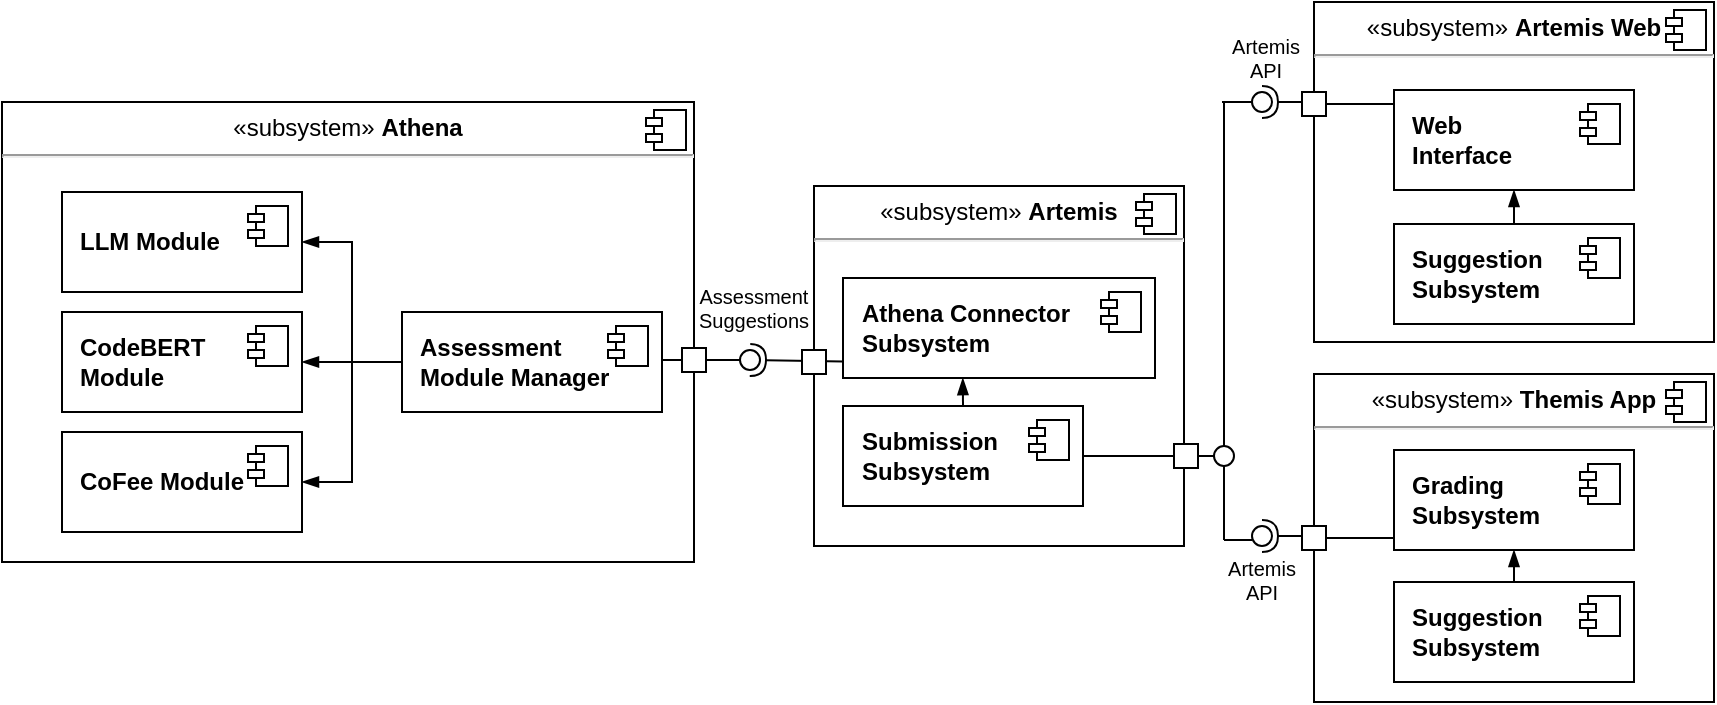 <mxfile version="21.7.5" type="github" pages="11">
  <diagram id="X4kem564SLTs1Nk-HANL" name="proposal">
    <mxGraphModel dx="2284" dy="796" grid="1" gridSize="10" guides="1" tooltips="1" connect="1" arrows="1" fold="1" page="1" pageScale="1" pageWidth="850" pageHeight="1100" math="0" shadow="0">
      <root>
        <mxCell id="0" />
        <mxCell id="1" parent="0" />
        <mxCell id="3giMxV9Sd2GXYCZRVihQ-3" value="&lt;p style=&quot;margin:0px;margin-top:6px;text-align:center;&quot;&gt;«subsystem» &lt;b&gt;Athena&lt;/b&gt;&lt;/p&gt;&lt;hr&gt;&lt;p style=&quot;margin:0px;margin-left:8px;&quot;&gt;&lt;br&gt;&lt;/p&gt;" style="align=left;overflow=fill;html=1;dropTarget=0;whiteSpace=wrap;" parent="1" vertex="1">
          <mxGeometry x="-416" y="650" width="346" height="230" as="geometry" />
        </mxCell>
        <mxCell id="3giMxV9Sd2GXYCZRVihQ-4" value="" style="shape=component;jettyWidth=8;jettyHeight=4;" parent="3giMxV9Sd2GXYCZRVihQ-3" vertex="1">
          <mxGeometry x="1" width="20" height="20" relative="1" as="geometry">
            <mxPoint x="-24" y="4" as="offset" />
          </mxGeometry>
        </mxCell>
        <mxCell id="3giMxV9Sd2GXYCZRVihQ-41" style="edgeStyle=orthogonalEdgeStyle;rounded=0;orthogonalLoop=1;jettySize=auto;html=1;exitX=0;exitY=0.5;exitDx=0;exitDy=0;entryX=1;entryY=0.5;entryDx=0;entryDy=0;endArrow=blockThin;endFill=1;" parent="1" source="3giMxV9Sd2GXYCZRVihQ-11" target="3giMxV9Sd2GXYCZRVihQ-15" edge="1">
          <mxGeometry relative="1" as="geometry" />
        </mxCell>
        <mxCell id="3giMxV9Sd2GXYCZRVihQ-42" style="edgeStyle=orthogonalEdgeStyle;rounded=0;orthogonalLoop=1;jettySize=auto;html=1;exitX=0;exitY=0.5;exitDx=0;exitDy=0;entryX=1;entryY=0.5;entryDx=0;entryDy=0;endArrow=blockThin;endFill=1;" parent="1" source="3giMxV9Sd2GXYCZRVihQ-11" target="3giMxV9Sd2GXYCZRVihQ-17" edge="1">
          <mxGeometry relative="1" as="geometry" />
        </mxCell>
        <mxCell id="3giMxV9Sd2GXYCZRVihQ-43" style="edgeStyle=orthogonalEdgeStyle;rounded=0;orthogonalLoop=1;jettySize=auto;html=1;exitX=0;exitY=0.5;exitDx=0;exitDy=0;entryX=1;entryY=0.5;entryDx=0;entryDy=0;endArrow=blockThin;endFill=1;" parent="1" source="3giMxV9Sd2GXYCZRVihQ-11" target="3giMxV9Sd2GXYCZRVihQ-19" edge="1">
          <mxGeometry relative="1" as="geometry" />
        </mxCell>
        <mxCell id="3giMxV9Sd2GXYCZRVihQ-11" value="&lt;b&gt;Assessment&lt;br&gt;Module Manager&lt;/b&gt;" style="html=1;dropTarget=0;whiteSpace=wrap;align=left;spacingLeft=7;" parent="1" vertex="1">
          <mxGeometry x="-216" y="755" width="130" height="50" as="geometry" />
        </mxCell>
        <mxCell id="3giMxV9Sd2GXYCZRVihQ-12" value="" style="shape=module;jettyWidth=8;jettyHeight=4;" parent="3giMxV9Sd2GXYCZRVihQ-11" vertex="1">
          <mxGeometry x="1" width="20" height="20" relative="1" as="geometry">
            <mxPoint x="-27" y="7" as="offset" />
          </mxGeometry>
        </mxCell>
        <mxCell id="3giMxV9Sd2GXYCZRVihQ-15" value="&lt;b&gt;LLM Module&lt;/b&gt;" style="html=1;dropTarget=0;whiteSpace=wrap;align=left;spacingLeft=7;" parent="1" vertex="1">
          <mxGeometry x="-386" y="695" width="120" height="50" as="geometry" />
        </mxCell>
        <mxCell id="3giMxV9Sd2GXYCZRVihQ-16" value="" style="shape=module;jettyWidth=8;jettyHeight=4;" parent="3giMxV9Sd2GXYCZRVihQ-15" vertex="1">
          <mxGeometry x="1" width="20" height="20" relative="1" as="geometry">
            <mxPoint x="-27" y="7" as="offset" />
          </mxGeometry>
        </mxCell>
        <mxCell id="3giMxV9Sd2GXYCZRVihQ-17" value="&lt;b&gt;CodeBERT&lt;br&gt;Module&lt;/b&gt;" style="html=1;dropTarget=0;whiteSpace=wrap;align=left;spacingLeft=7;" parent="1" vertex="1">
          <mxGeometry x="-386" y="755" width="120" height="50" as="geometry" />
        </mxCell>
        <mxCell id="3giMxV9Sd2GXYCZRVihQ-18" value="" style="shape=module;jettyWidth=8;jettyHeight=4;" parent="3giMxV9Sd2GXYCZRVihQ-17" vertex="1">
          <mxGeometry x="1" width="20" height="20" relative="1" as="geometry">
            <mxPoint x="-27" y="7" as="offset" />
          </mxGeometry>
        </mxCell>
        <mxCell id="3giMxV9Sd2GXYCZRVihQ-19" value="&lt;b&gt;CoFee Module&lt;/b&gt;" style="html=1;dropTarget=0;whiteSpace=wrap;align=left;spacingLeft=7;" parent="1" vertex="1">
          <mxGeometry x="-386" y="815" width="120" height="50" as="geometry" />
        </mxCell>
        <mxCell id="3giMxV9Sd2GXYCZRVihQ-20" value="" style="shape=module;jettyWidth=8;jettyHeight=4;" parent="3giMxV9Sd2GXYCZRVihQ-19" vertex="1">
          <mxGeometry x="1" width="20" height="20" relative="1" as="geometry">
            <mxPoint x="-27" y="7" as="offset" />
          </mxGeometry>
        </mxCell>
        <mxCell id="3giMxV9Sd2GXYCZRVihQ-23" value="&lt;p style=&quot;margin:0px;margin-top:6px;text-align:center;&quot;&gt;«subsystem» &lt;b&gt;Artemis&lt;/b&gt;&lt;/p&gt;&lt;hr&gt;&lt;p style=&quot;margin:0px;margin-left:8px;&quot;&gt;&lt;br&gt;&lt;/p&gt;" style="align=left;overflow=fill;html=1;dropTarget=0;whiteSpace=wrap;" parent="1" vertex="1">
          <mxGeometry x="-10" y="692" width="185" height="180" as="geometry" />
        </mxCell>
        <mxCell id="3giMxV9Sd2GXYCZRVihQ-24" value="" style="shape=component;jettyWidth=8;jettyHeight=4;" parent="3giMxV9Sd2GXYCZRVihQ-23" vertex="1">
          <mxGeometry x="1" width="20" height="20" relative="1" as="geometry">
            <mxPoint x="-24" y="4" as="offset" />
          </mxGeometry>
        </mxCell>
        <mxCell id="3giMxV9Sd2GXYCZRVihQ-25" value="&lt;b&gt;Athena Connector Subsystem&lt;/b&gt;" style="html=1;dropTarget=0;whiteSpace=wrap;align=left;spacingLeft=7;" parent="1" vertex="1">
          <mxGeometry x="4.5" y="738" width="156" height="50" as="geometry" />
        </mxCell>
        <mxCell id="3giMxV9Sd2GXYCZRVihQ-26" value="" style="shape=module;jettyWidth=8;jettyHeight=4;" parent="3giMxV9Sd2GXYCZRVihQ-25" vertex="1">
          <mxGeometry x="1" width="20" height="20" relative="1" as="geometry">
            <mxPoint x="-27" y="7" as="offset" />
          </mxGeometry>
        </mxCell>
        <mxCell id="3giMxV9Sd2GXYCZRVihQ-57" style="edgeStyle=orthogonalEdgeStyle;rounded=0;orthogonalLoop=1;jettySize=auto;html=1;exitX=0.5;exitY=0;exitDx=0;exitDy=0;entryX=0.384;entryY=1.001;entryDx=0;entryDy=0;entryPerimeter=0;endArrow=blockThin;endFill=1;" parent="1" source="3giMxV9Sd2GXYCZRVihQ-27" target="3giMxV9Sd2GXYCZRVihQ-25" edge="1">
          <mxGeometry relative="1" as="geometry">
            <mxPoint x="65" y="692" as="targetPoint" />
          </mxGeometry>
        </mxCell>
        <mxCell id="3giMxV9Sd2GXYCZRVihQ-73" style="edgeStyle=orthogonalEdgeStyle;rounded=0;orthogonalLoop=1;jettySize=auto;html=1;exitX=1;exitY=0.5;exitDx=0;exitDy=0;entryX=0;entryY=0.5;entryDx=0;entryDy=0;endArrow=none;endFill=0;" parent="1" source="3giMxV9Sd2GXYCZRVihQ-27" target="3giMxV9Sd2GXYCZRVihQ-71" edge="1">
          <mxGeometry relative="1" as="geometry" />
        </mxCell>
        <mxCell id="3giMxV9Sd2GXYCZRVihQ-27" value="&lt;b&gt;Submission&lt;br&gt;Subsystem&lt;/b&gt;" style="html=1;dropTarget=0;whiteSpace=wrap;align=left;spacingLeft=7;" parent="1" vertex="1">
          <mxGeometry x="4.5" y="802" width="120" height="50" as="geometry" />
        </mxCell>
        <mxCell id="3giMxV9Sd2GXYCZRVihQ-28" value="" style="shape=module;jettyWidth=8;jettyHeight=4;" parent="3giMxV9Sd2GXYCZRVihQ-27" vertex="1">
          <mxGeometry x="1" width="20" height="20" relative="1" as="geometry">
            <mxPoint x="-27" y="7" as="offset" />
          </mxGeometry>
        </mxCell>
        <mxCell id="3giMxV9Sd2GXYCZRVihQ-29" value="&lt;p style=&quot;margin:0px;margin-top:6px;text-align:center;&quot;&gt;«subsystem» &lt;b&gt;Themis App&lt;/b&gt;&lt;/p&gt;&lt;hr&gt;&lt;p style=&quot;margin:0px;margin-left:8px;&quot;&gt;&lt;br&gt;&lt;/p&gt;" style="align=left;overflow=fill;html=1;dropTarget=0;whiteSpace=wrap;" parent="1" vertex="1">
          <mxGeometry x="240" y="786" width="200" height="164" as="geometry" />
        </mxCell>
        <mxCell id="3giMxV9Sd2GXYCZRVihQ-30" value="" style="shape=component;jettyWidth=8;jettyHeight=4;" parent="3giMxV9Sd2GXYCZRVihQ-29" vertex="1">
          <mxGeometry x="1" width="20" height="20" relative="1" as="geometry">
            <mxPoint x="-24" y="4" as="offset" />
          </mxGeometry>
        </mxCell>
        <mxCell id="3giMxV9Sd2GXYCZRVihQ-101" style="edgeStyle=orthogonalEdgeStyle;rounded=0;orthogonalLoop=1;jettySize=auto;html=1;exitX=0.5;exitY=0;exitDx=0;exitDy=0;entryX=0.5;entryY=1;entryDx=0;entryDy=0;endArrow=blockThin;endFill=1;" parent="1" source="3giMxV9Sd2GXYCZRVihQ-31" target="3giMxV9Sd2GXYCZRVihQ-33" edge="1">
          <mxGeometry relative="1" as="geometry" />
        </mxCell>
        <mxCell id="3giMxV9Sd2GXYCZRVihQ-31" value="&lt;b&gt;Suggestion&lt;br&gt;Subsystem&lt;br&gt;&lt;/b&gt;" style="html=1;dropTarget=0;whiteSpace=wrap;align=left;spacingLeft=7;" parent="1" vertex="1">
          <mxGeometry x="280" y="890" width="120" height="50" as="geometry" />
        </mxCell>
        <mxCell id="3giMxV9Sd2GXYCZRVihQ-32" value="" style="shape=module;jettyWidth=8;jettyHeight=4;" parent="3giMxV9Sd2GXYCZRVihQ-31" vertex="1">
          <mxGeometry x="1" width="20" height="20" relative="1" as="geometry">
            <mxPoint x="-27" y="7" as="offset" />
          </mxGeometry>
        </mxCell>
        <mxCell id="3giMxV9Sd2GXYCZRVihQ-33" value="&lt;b&gt;Grading&lt;br&gt;Subsystem&lt;br&gt;&lt;/b&gt;" style="html=1;dropTarget=0;whiteSpace=wrap;align=left;spacingLeft=7;" parent="1" vertex="1">
          <mxGeometry x="280" y="824" width="120" height="50" as="geometry" />
        </mxCell>
        <mxCell id="3giMxV9Sd2GXYCZRVihQ-34" value="" style="shape=module;jettyWidth=8;jettyHeight=4;" parent="3giMxV9Sd2GXYCZRVihQ-33" vertex="1">
          <mxGeometry x="1" width="20" height="20" relative="1" as="geometry">
            <mxPoint x="-27" y="7" as="offset" />
          </mxGeometry>
        </mxCell>
        <mxCell id="3giMxV9Sd2GXYCZRVihQ-35" value="&lt;p style=&quot;margin:0px;margin-top:6px;text-align:center;&quot;&gt;«subsystem» &lt;b&gt;Artemis Web&lt;/b&gt;&lt;/p&gt;&lt;hr&gt;&lt;p style=&quot;margin:0px;margin-left:8px;&quot;&gt;&lt;br&gt;&lt;/p&gt;" style="align=left;overflow=fill;html=1;dropTarget=0;whiteSpace=wrap;" parent="1" vertex="1">
          <mxGeometry x="240" y="600" width="200" height="170" as="geometry" />
        </mxCell>
        <mxCell id="3giMxV9Sd2GXYCZRVihQ-36" value="" style="shape=component;jettyWidth=8;jettyHeight=4;" parent="3giMxV9Sd2GXYCZRVihQ-35" vertex="1">
          <mxGeometry x="1" width="20" height="20" relative="1" as="geometry">
            <mxPoint x="-24" y="4" as="offset" />
          </mxGeometry>
        </mxCell>
        <mxCell id="3giMxV9Sd2GXYCZRVihQ-100" style="edgeStyle=orthogonalEdgeStyle;rounded=0;orthogonalLoop=1;jettySize=auto;html=1;exitX=0.5;exitY=0;exitDx=0;exitDy=0;entryX=0.5;entryY=1;entryDx=0;entryDy=0;endArrow=blockThin;endFill=1;" parent="1" source="3giMxV9Sd2GXYCZRVihQ-37" target="3giMxV9Sd2GXYCZRVihQ-39" edge="1">
          <mxGeometry relative="1" as="geometry" />
        </mxCell>
        <mxCell id="3giMxV9Sd2GXYCZRVihQ-37" value="&lt;b&gt;Suggestion&lt;br&gt;Subsystem&lt;br&gt;&lt;/b&gt;" style="html=1;dropTarget=0;whiteSpace=wrap;align=left;spacingLeft=7;" parent="1" vertex="1">
          <mxGeometry x="280" y="711" width="120" height="50" as="geometry" />
        </mxCell>
        <mxCell id="3giMxV9Sd2GXYCZRVihQ-38" value="" style="shape=module;jettyWidth=8;jettyHeight=4;" parent="3giMxV9Sd2GXYCZRVihQ-37" vertex="1">
          <mxGeometry x="1" width="20" height="20" relative="1" as="geometry">
            <mxPoint x="-27" y="7" as="offset" />
          </mxGeometry>
        </mxCell>
        <mxCell id="3giMxV9Sd2GXYCZRVihQ-39" value="&lt;b&gt;Web&lt;br&gt;Interface&lt;br&gt;&lt;/b&gt;" style="html=1;dropTarget=0;whiteSpace=wrap;align=left;spacingLeft=7;" parent="1" vertex="1">
          <mxGeometry x="280" y="644" width="120" height="50" as="geometry" />
        </mxCell>
        <mxCell id="3giMxV9Sd2GXYCZRVihQ-40" value="" style="shape=module;jettyWidth=8;jettyHeight=4;" parent="3giMxV9Sd2GXYCZRVihQ-39" vertex="1">
          <mxGeometry x="1" width="20" height="20" relative="1" as="geometry">
            <mxPoint x="-27" y="7" as="offset" />
          </mxGeometry>
        </mxCell>
        <mxCell id="3giMxV9Sd2GXYCZRVihQ-58" value="" style="rounded=0;orthogonalLoop=1;jettySize=auto;html=1;endArrow=none;endFill=0;sketch=0;targetPerimeterSpacing=0;exitX=1;exitY=0.5;exitDx=0;exitDy=0;startArrow=none;" parent="1" source="3giMxV9Sd2GXYCZRVihQ-66" target="3giMxV9Sd2GXYCZRVihQ-60" edge="1">
          <mxGeometry relative="1" as="geometry">
            <mxPoint x="-62" y="783" as="sourcePoint" />
          </mxGeometry>
        </mxCell>
        <mxCell id="3giMxV9Sd2GXYCZRVihQ-59" value="" style="rounded=0;orthogonalLoop=1;jettySize=auto;html=1;endArrow=halfCircle;endFill=0;entryX=0.5;entryY=0.5;endSize=6;strokeWidth=1;sketch=0;exitX=-0.001;exitY=0.395;exitDx=0;exitDy=0;exitPerimeter=0;" parent="1" target="3giMxV9Sd2GXYCZRVihQ-60" edge="1">
          <mxGeometry relative="1" as="geometry">
            <mxPoint x="4.344" y="779.75" as="sourcePoint" />
          </mxGeometry>
        </mxCell>
        <mxCell id="3giMxV9Sd2GXYCZRVihQ-60" value="" style="ellipse;whiteSpace=wrap;html=1;align=center;aspect=fixed;resizable=0;points=[];outlineConnect=0;sketch=0;" parent="1" vertex="1">
          <mxGeometry x="-47" y="774" width="10" height="10" as="geometry" />
        </mxCell>
        <mxCell id="3giMxV9Sd2GXYCZRVihQ-96" style="edgeStyle=orthogonalEdgeStyle;rounded=0;orthogonalLoop=1;jettySize=auto;html=1;exitX=1;exitY=0.5;exitDx=0;exitDy=0;entryX=0.002;entryY=0.141;entryDx=0;entryDy=0;entryPerimeter=0;endArrow=none;endFill=0;" parent="1" source="3giMxV9Sd2GXYCZRVihQ-65" target="3giMxV9Sd2GXYCZRVihQ-39" edge="1">
          <mxGeometry relative="1" as="geometry" />
        </mxCell>
        <mxCell id="3giMxV9Sd2GXYCZRVihQ-65" value="" style="whiteSpace=wrap;html=1;aspect=fixed;" parent="1" vertex="1">
          <mxGeometry x="234" y="645" width="12" height="12" as="geometry" />
        </mxCell>
        <mxCell id="3giMxV9Sd2GXYCZRVihQ-67" value="" style="rounded=0;orthogonalLoop=1;jettySize=auto;html=1;endArrow=none;endFill=0;sketch=0;sourcePerimeterSpacing=0;exitX=1.002;exitY=0.479;exitDx=0;exitDy=0;exitPerimeter=0;entryX=0;entryY=0.5;entryDx=0;entryDy=0;" parent="1" source="3giMxV9Sd2GXYCZRVihQ-11" target="3giMxV9Sd2GXYCZRVihQ-66" edge="1">
          <mxGeometry relative="1" as="geometry">
            <mxPoint x="-93" y="803" as="sourcePoint" />
            <mxPoint x="-73.491" y="799" as="targetPoint" />
          </mxGeometry>
        </mxCell>
        <mxCell id="3giMxV9Sd2GXYCZRVihQ-66" value="" style="whiteSpace=wrap;html=1;aspect=fixed;" parent="1" vertex="1">
          <mxGeometry x="-76" y="773" width="12" height="12" as="geometry" />
        </mxCell>
        <mxCell id="3giMxV9Sd2GXYCZRVihQ-68" value="" style="whiteSpace=wrap;html=1;aspect=fixed;" parent="1" vertex="1">
          <mxGeometry x="-16" y="774" width="12" height="12" as="geometry" />
        </mxCell>
        <mxCell id="3giMxV9Sd2GXYCZRVihQ-71" value="" style="whiteSpace=wrap;html=1;aspect=fixed;" parent="1" vertex="1">
          <mxGeometry x="170" y="821" width="12" height="12" as="geometry" />
        </mxCell>
        <mxCell id="3giMxV9Sd2GXYCZRVihQ-74" value="" style="rounded=0;orthogonalLoop=1;jettySize=auto;html=1;endArrow=none;endFill=0;sketch=0;sourcePerimeterSpacing=0;targetPerimeterSpacing=0;" parent="1" target="3giMxV9Sd2GXYCZRVihQ-76" edge="1">
          <mxGeometry relative="1" as="geometry">
            <mxPoint x="182" y="827" as="sourcePoint" />
          </mxGeometry>
        </mxCell>
        <mxCell id="3giMxV9Sd2GXYCZRVihQ-77" style="edgeStyle=orthogonalEdgeStyle;rounded=0;orthogonalLoop=1;jettySize=auto;html=1;endArrow=none;endFill=0;" parent="1" source="3giMxV9Sd2GXYCZRVihQ-76" edge="1">
          <mxGeometry relative="1" as="geometry">
            <mxPoint x="195" y="650" as="targetPoint" />
          </mxGeometry>
        </mxCell>
        <mxCell id="3giMxV9Sd2GXYCZRVihQ-94" style="edgeStyle=orthogonalEdgeStyle;rounded=0;orthogonalLoop=1;jettySize=auto;html=1;endArrow=none;endFill=0;" parent="1" source="3giMxV9Sd2GXYCZRVihQ-76" edge="1">
          <mxGeometry relative="1" as="geometry">
            <mxPoint x="195" y="869" as="targetPoint" />
          </mxGeometry>
        </mxCell>
        <mxCell id="3giMxV9Sd2GXYCZRVihQ-76" value="" style="ellipse;whiteSpace=wrap;html=1;align=center;aspect=fixed;resizable=0;points=[];outlineConnect=0;sketch=0;" parent="1" vertex="1">
          <mxGeometry x="190" y="822" width="10" height="10" as="geometry" />
        </mxCell>
        <mxCell id="3giMxV9Sd2GXYCZRVihQ-87" value="" style="rounded=0;orthogonalLoop=1;jettySize=auto;html=1;endArrow=none;endFill=0;sketch=0;sourcePerimeterSpacing=0;targetPerimeterSpacing=0;" parent="1" target="3giMxV9Sd2GXYCZRVihQ-89" edge="1">
          <mxGeometry relative="1" as="geometry">
            <mxPoint x="194" y="650" as="sourcePoint" />
          </mxGeometry>
        </mxCell>
        <mxCell id="3giMxV9Sd2GXYCZRVihQ-88" value="" style="rounded=0;orthogonalLoop=1;jettySize=auto;html=1;endArrow=halfCircle;endFill=0;entryX=0.5;entryY=0.5;endSize=6;strokeWidth=1;sketch=0;" parent="1" target="3giMxV9Sd2GXYCZRVihQ-89" edge="1">
          <mxGeometry relative="1" as="geometry">
            <mxPoint x="234" y="650" as="sourcePoint" />
          </mxGeometry>
        </mxCell>
        <mxCell id="3giMxV9Sd2GXYCZRVihQ-89" value="" style="ellipse;whiteSpace=wrap;html=1;align=center;aspect=fixed;resizable=0;points=[];outlineConnect=0;sketch=0;" parent="1" vertex="1">
          <mxGeometry x="209" y="645" width="10" height="10" as="geometry" />
        </mxCell>
        <mxCell id="3giMxV9Sd2GXYCZRVihQ-97" style="edgeStyle=orthogonalEdgeStyle;rounded=0;orthogonalLoop=1;jettySize=auto;html=1;exitX=1;exitY=0.5;exitDx=0;exitDy=0;entryX=0.003;entryY=0.874;entryDx=0;entryDy=0;entryPerimeter=0;endArrow=none;endFill=0;" parent="1" source="3giMxV9Sd2GXYCZRVihQ-90" target="3giMxV9Sd2GXYCZRVihQ-33" edge="1">
          <mxGeometry relative="1" as="geometry" />
        </mxCell>
        <mxCell id="3giMxV9Sd2GXYCZRVihQ-90" value="" style="whiteSpace=wrap;html=1;aspect=fixed;" parent="1" vertex="1">
          <mxGeometry x="234" y="862" width="12" height="12" as="geometry" />
        </mxCell>
        <mxCell id="3giMxV9Sd2GXYCZRVihQ-91" value="" style="rounded=0;orthogonalLoop=1;jettySize=auto;html=1;endArrow=none;endFill=0;sketch=0;sourcePerimeterSpacing=0;targetPerimeterSpacing=0;" parent="1" edge="1">
          <mxGeometry relative="1" as="geometry">
            <mxPoint x="195" y="869" as="sourcePoint" />
            <mxPoint x="209" y="869" as="targetPoint" />
          </mxGeometry>
        </mxCell>
        <mxCell id="3giMxV9Sd2GXYCZRVihQ-92" value="" style="rounded=0;orthogonalLoop=1;jettySize=auto;html=1;endArrow=halfCircle;endFill=0;entryX=0.5;entryY=0.5;endSize=6;strokeWidth=1;sketch=0;" parent="1" target="3giMxV9Sd2GXYCZRVihQ-93" edge="1">
          <mxGeometry relative="1" as="geometry">
            <mxPoint x="234" y="867" as="sourcePoint" />
          </mxGeometry>
        </mxCell>
        <mxCell id="3giMxV9Sd2GXYCZRVihQ-93" value="" style="ellipse;whiteSpace=wrap;html=1;align=center;aspect=fixed;resizable=0;points=[];outlineConnect=0;sketch=0;" parent="1" vertex="1">
          <mxGeometry x="209" y="862" width="10" height="10" as="geometry" />
        </mxCell>
        <mxCell id="5xbKYUzMYqMrrlPldWq7-1" value="Assessment&lt;br style=&quot;font-size: 10px;&quot;&gt;Suggestions" style="text;html=1;strokeColor=none;fillColor=none;align=center;verticalAlign=middle;whiteSpace=wrap;rounded=0;fontSize=10;" parent="1" vertex="1">
          <mxGeometry x="-70" y="738" width="60" height="30" as="geometry" />
        </mxCell>
        <mxCell id="5xbKYUzMYqMrrlPldWq7-2" value="Artemis&lt;br&gt;API" style="text;html=1;strokeColor=none;fillColor=none;align=center;verticalAlign=middle;whiteSpace=wrap;rounded=0;fontSize=10;" parent="1" vertex="1">
          <mxGeometry x="184" y="874" width="60" height="30" as="geometry" />
        </mxCell>
        <mxCell id="5xbKYUzMYqMrrlPldWq7-5" value="Artemis&lt;br&gt;API" style="text;html=1;strokeColor=none;fillColor=none;align=center;verticalAlign=middle;whiteSpace=wrap;rounded=0;fontSize=10;" parent="1" vertex="1">
          <mxGeometry x="186" y="613" width="60" height="30" as="geometry" />
        </mxCell>
      </root>
    </mxGraphModel>
  </diagram>
  <diagram name="overview" id="jQM1I3XYlwBUqJThIBPy">
    <mxGraphModel dx="2284" dy="796" grid="1" gridSize="10" guides="1" tooltips="1" connect="1" arrows="1" fold="1" page="1" pageScale="1" pageWidth="850" pageHeight="1100" math="0" shadow="0">
      <root>
        <mxCell id="e8TeQyH0j53-Eqf3AVqY-0" />
        <mxCell id="e8TeQyH0j53-Eqf3AVqY-1" parent="e8TeQyH0j53-Eqf3AVqY-0" />
        <mxCell id="e8TeQyH0j53-Eqf3AVqY-17" value="&lt;b&gt;Athena&lt;/b&gt;" style="html=1;dropTarget=0;whiteSpace=wrap;align=left;spacingLeft=7;fillColor=#e1d5e7;strokeColor=#9673a6;" parent="e8TeQyH0j53-Eqf3AVqY-1" vertex="1">
          <mxGeometry x="-384.26" y="480" width="100" height="50" as="geometry" />
        </mxCell>
        <mxCell id="e8TeQyH0j53-Eqf3AVqY-18" value="" style="shape=module;jettyWidth=8;jettyHeight=4;fillColor=none;" parent="e8TeQyH0j53-Eqf3AVqY-17" vertex="1">
          <mxGeometry x="1" width="20" height="20" relative="1" as="geometry">
            <mxPoint x="-27" y="7" as="offset" />
          </mxGeometry>
        </mxCell>
        <mxCell id="e8TeQyH0j53-Eqf3AVqY-20" style="edgeStyle=orthogonalEdgeStyle;rounded=0;orthogonalLoop=1;jettySize=auto;html=1;exitX=1;exitY=0.5;exitDx=0;exitDy=0;entryX=0;entryY=0.5;entryDx=0;entryDy=0;endArrow=none;endFill=0;" parent="e8TeQyH0j53-Eqf3AVqY-1" source="LiQdMKDuI7tk3vFqAYCX-1" edge="1">
          <mxGeometry relative="1" as="geometry">
            <mxPoint x="124.5" y="827" as="sourcePoint" />
            <Array as="points">
              <mxPoint x="-100" y="505" />
              <mxPoint x="-100" y="505" />
            </Array>
            <mxPoint x="-99" y="505" as="targetPoint" />
          </mxGeometry>
        </mxCell>
        <mxCell id="e8TeQyH0j53-Eqf3AVqY-37" value="" style="rounded=0;orthogonalLoop=1;jettySize=auto;html=1;endArrow=none;endFill=0;sketch=0;targetPerimeterSpacing=0;exitX=1;exitY=0.5;exitDx=0;exitDy=0;startArrow=none;" parent="e8TeQyH0j53-Eqf3AVqY-1" source="e8TeQyH0j53-Eqf3AVqY-17" target="e8TeQyH0j53-Eqf3AVqY-39" edge="1">
          <mxGeometry relative="1" as="geometry">
            <mxPoint x="-278.26" y="505.0" as="sourcePoint" />
          </mxGeometry>
        </mxCell>
        <mxCell id="e8TeQyH0j53-Eqf3AVqY-38" value="" style="rounded=0;orthogonalLoop=1;jettySize=auto;html=1;endArrow=halfCircle;endFill=0;entryX=0.5;entryY=0.5;endSize=6;strokeWidth=1;sketch=0;exitX=0;exitY=0.5;exitDx=0;exitDy=0;" parent="e8TeQyH0j53-Eqf3AVqY-1" source="LiQdMKDuI7tk3vFqAYCX-1" target="e8TeQyH0j53-Eqf3AVqY-39" edge="1">
          <mxGeometry relative="1" as="geometry">
            <mxPoint x="-209.916" y="505.75" as="sourcePoint" />
          </mxGeometry>
        </mxCell>
        <mxCell id="e8TeQyH0j53-Eqf3AVqY-39" value="" style="ellipse;whiteSpace=wrap;html=1;align=center;aspect=fixed;resizable=0;points=[];outlineConnect=0;sketch=0;" parent="e8TeQyH0j53-Eqf3AVqY-1" vertex="1">
          <mxGeometry x="-261.26" y="500" width="10" height="10" as="geometry" />
        </mxCell>
        <mxCell id="e8TeQyH0j53-Eqf3AVqY-46" value="" style="rounded=0;orthogonalLoop=1;jettySize=auto;html=1;endArrow=none;endFill=0;sketch=0;sourcePerimeterSpacing=0;targetPerimeterSpacing=0;exitX=1;exitY=0.5;exitDx=0;exitDy=0;" parent="e8TeQyH0j53-Eqf3AVqY-1" target="e8TeQyH0j53-Eqf3AVqY-49" edge="1">
          <mxGeometry relative="1" as="geometry">
            <mxPoint x="-102" y="505" as="sourcePoint" />
          </mxGeometry>
        </mxCell>
        <mxCell id="e8TeQyH0j53-Eqf3AVqY-47" style="edgeStyle=orthogonalEdgeStyle;rounded=0;orthogonalLoop=1;jettySize=auto;html=1;endArrow=none;endFill=0;" parent="e8TeQyH0j53-Eqf3AVqY-1" source="e8TeQyH0j53-Eqf3AVqY-49" edge="1">
          <mxGeometry relative="1" as="geometry">
            <mxPoint x="-91" y="470" as="targetPoint" />
          </mxGeometry>
        </mxCell>
        <mxCell id="e8TeQyH0j53-Eqf3AVqY-48" style="edgeStyle=orthogonalEdgeStyle;rounded=0;orthogonalLoop=1;jettySize=auto;html=1;endArrow=none;endFill=0;" parent="e8TeQyH0j53-Eqf3AVqY-1" source="e8TeQyH0j53-Eqf3AVqY-49" edge="1">
          <mxGeometry relative="1" as="geometry">
            <mxPoint x="-91" y="540" as="targetPoint" />
          </mxGeometry>
        </mxCell>
        <mxCell id="e8TeQyH0j53-Eqf3AVqY-49" value="" style="ellipse;whiteSpace=wrap;html=1;align=center;aspect=fixed;resizable=0;points=[];outlineConnect=0;sketch=0;" parent="e8TeQyH0j53-Eqf3AVqY-1" vertex="1">
          <mxGeometry x="-96" y="500" width="10" height="10" as="geometry" />
        </mxCell>
        <mxCell id="e8TeQyH0j53-Eqf3AVqY-50" value="" style="rounded=0;orthogonalLoop=1;jettySize=auto;html=1;endArrow=none;endFill=0;sketch=0;sourcePerimeterSpacing=0;targetPerimeterSpacing=0;" parent="e8TeQyH0j53-Eqf3AVqY-1" target="e8TeQyH0j53-Eqf3AVqY-52" edge="1">
          <mxGeometry relative="1" as="geometry">
            <mxPoint x="-92" y="470" as="sourcePoint" />
          </mxGeometry>
        </mxCell>
        <mxCell id="e8TeQyH0j53-Eqf3AVqY-51" value="" style="rounded=0;orthogonalLoop=1;jettySize=auto;html=1;endArrow=halfCircle;endFill=0;entryX=0.5;entryY=0.5;endSize=6;strokeWidth=1;sketch=0;" parent="e8TeQyH0j53-Eqf3AVqY-1" target="e8TeQyH0j53-Eqf3AVqY-52" edge="1">
          <mxGeometry relative="1" as="geometry">
            <mxPoint x="-52" y="470" as="sourcePoint" />
          </mxGeometry>
        </mxCell>
        <mxCell id="e8TeQyH0j53-Eqf3AVqY-52" value="" style="ellipse;whiteSpace=wrap;html=1;align=center;aspect=fixed;resizable=0;points=[];outlineConnect=0;sketch=0;" parent="e8TeQyH0j53-Eqf3AVqY-1" vertex="1">
          <mxGeometry x="-77" y="465" width="10" height="10" as="geometry" />
        </mxCell>
        <mxCell id="e8TeQyH0j53-Eqf3AVqY-55" value="" style="rounded=0;orthogonalLoop=1;jettySize=auto;html=1;endArrow=none;endFill=0;sketch=0;sourcePerimeterSpacing=0;targetPerimeterSpacing=0;" parent="e8TeQyH0j53-Eqf3AVqY-1" edge="1">
          <mxGeometry relative="1" as="geometry">
            <mxPoint x="-91" y="540" as="sourcePoint" />
            <mxPoint x="-77" y="540" as="targetPoint" />
          </mxGeometry>
        </mxCell>
        <mxCell id="e8TeQyH0j53-Eqf3AVqY-56" value="" style="rounded=0;orthogonalLoop=1;jettySize=auto;html=1;endArrow=halfCircle;endFill=0;entryX=0.5;entryY=0.5;endSize=6;strokeWidth=1;sketch=0;" parent="e8TeQyH0j53-Eqf3AVqY-1" target="e8TeQyH0j53-Eqf3AVqY-57" edge="1">
          <mxGeometry relative="1" as="geometry">
            <mxPoint x="-52" y="538" as="sourcePoint" />
          </mxGeometry>
        </mxCell>
        <mxCell id="e8TeQyH0j53-Eqf3AVqY-57" value="" style="ellipse;whiteSpace=wrap;html=1;align=center;aspect=fixed;resizable=0;points=[];outlineConnect=0;sketch=0;" parent="e8TeQyH0j53-Eqf3AVqY-1" vertex="1">
          <mxGeometry x="-77" y="533" width="10" height="10" as="geometry" />
        </mxCell>
        <mxCell id="e8TeQyH0j53-Eqf3AVqY-58" value="Assessment&lt;br style=&quot;font-size: 10px;&quot;&gt;Suggestions" style="text;html=1;strokeColor=none;fillColor=none;align=center;verticalAlign=middle;whiteSpace=wrap;rounded=0;fontSize=10;" parent="e8TeQyH0j53-Eqf3AVqY-1" vertex="1">
          <mxGeometry x="-282.26" y="467" width="60" height="30" as="geometry" />
        </mxCell>
        <mxCell id="e8TeQyH0j53-Eqf3AVqY-59" value="Artemis&lt;br&gt;API" style="text;html=1;strokeColor=none;fillColor=none;align=center;verticalAlign=middle;whiteSpace=wrap;rounded=0;fontSize=10;" parent="e8TeQyH0j53-Eqf3AVqY-1" vertex="1">
          <mxGeometry x="-102" y="544" width="60" height="30" as="geometry" />
        </mxCell>
        <mxCell id="e8TeQyH0j53-Eqf3AVqY-60" value="Artemis&lt;br&gt;API" style="text;html=1;strokeColor=none;fillColor=none;align=center;verticalAlign=middle;whiteSpace=wrap;rounded=0;fontSize=10;" parent="e8TeQyH0j53-Eqf3AVqY-1" vertex="1">
          <mxGeometry x="-100" y="433" width="60" height="30" as="geometry" />
        </mxCell>
        <mxCell id="LiQdMKDuI7tk3vFqAYCX-1" value="&lt;b&gt;Artemis&lt;br&gt;Server&lt;br&gt;&lt;/b&gt;" style="html=1;dropTarget=0;whiteSpace=wrap;align=left;spacingLeft=7;fillColor=#e1d5e7;strokeColor=#9673a6;" parent="e8TeQyH0j53-Eqf3AVqY-1" vertex="1">
          <mxGeometry x="-220" y="480" width="100" height="50" as="geometry" />
        </mxCell>
        <mxCell id="LiQdMKDuI7tk3vFqAYCX-2" value="" style="shape=module;jettyWidth=8;jettyHeight=4;fillColor=none;" parent="LiQdMKDuI7tk3vFqAYCX-1" vertex="1">
          <mxGeometry x="1" width="20" height="20" relative="1" as="geometry">
            <mxPoint x="-27" y="7" as="offset" />
          </mxGeometry>
        </mxCell>
        <mxCell id="LiQdMKDuI7tk3vFqAYCX-3" value="&lt;b&gt;Artemis Web&lt;br&gt;Client&lt;br&gt;&lt;/b&gt;" style="html=1;dropTarget=0;whiteSpace=wrap;align=left;spacingLeft=7;fillColor=#e1d5e7;strokeColor=#9673a6;" parent="e8TeQyH0j53-Eqf3AVqY-1" vertex="1">
          <mxGeometry x="-52" y="448" width="117" height="50" as="geometry" />
        </mxCell>
        <mxCell id="LiQdMKDuI7tk3vFqAYCX-4" value="" style="shape=module;jettyWidth=8;jettyHeight=4;fillColor=none;" parent="LiQdMKDuI7tk3vFqAYCX-3" vertex="1">
          <mxGeometry x="1" width="20" height="20" relative="1" as="geometry">
            <mxPoint x="-27" y="7" as="offset" />
          </mxGeometry>
        </mxCell>
        <mxCell id="LiQdMKDuI7tk3vFqAYCX-5" value="&lt;b&gt;Themis&lt;br&gt;Grading App&lt;br&gt;&lt;/b&gt;" style="html=1;dropTarget=0;whiteSpace=wrap;align=left;spacingLeft=7;fillColor=#dae8fc;strokeColor=#6c8ebf;" parent="e8TeQyH0j53-Eqf3AVqY-1" vertex="1">
          <mxGeometry x="-52" y="514" width="117" height="50" as="geometry" />
        </mxCell>
        <mxCell id="LiQdMKDuI7tk3vFqAYCX-6" value="" style="shape=module;jettyWidth=8;jettyHeight=4;fillColor=none;" parent="LiQdMKDuI7tk3vFqAYCX-5" vertex="1">
          <mxGeometry x="1" width="20" height="20" relative="1" as="geometry">
            <mxPoint x="-27" y="7" as="offset" />
          </mxGeometry>
        </mxCell>
        <mxCell id="Jr-D69cR-LtwPIlP4Z4Q-0" value="" style="group" parent="e8TeQyH0j53-Eqf3AVqY-1" connectable="0" vertex="1">
          <mxGeometry x="-223.75" y="580" width="290" height="31" as="geometry" />
        </mxCell>
        <mxCell id="Jr-D69cR-LtwPIlP4Z4Q-1" value="Legend:" style="text;html=1;strokeColor=none;fillColor=none;align=left;verticalAlign=middle;whiteSpace=wrap;rounded=0;fontStyle=1" parent="Jr-D69cR-LtwPIlP4Z4Q-0" vertex="1">
          <mxGeometry y="1" width="60" height="30" as="geometry" />
        </mxCell>
        <mxCell id="Jr-D69cR-LtwPIlP4Z4Q-3" value="" style="rounded=0;whiteSpace=wrap;html=1;fillColor=#e1d5e7;strokeColor=#9673a6;" parent="Jr-D69cR-LtwPIlP4Z4Q-0" vertex="1">
          <mxGeometry x="54.75" y="8" width="16" height="16" as="geometry" />
        </mxCell>
        <mxCell id="Jr-D69cR-LtwPIlP4Z4Q-4" value="" style="rounded=0;whiteSpace=wrap;html=1;fillColor=#dae8fc;strokeColor=#6c8ebf;" parent="Jr-D69cR-LtwPIlP4Z4Q-0" vertex="1">
          <mxGeometry x="133.25" y="8" width="16" height="16" as="geometry" />
        </mxCell>
        <mxCell id="Jr-D69cR-LtwPIlP4Z4Q-6" value="Modified" style="text;html=1;strokeColor=none;fillColor=none;align=left;verticalAlign=middle;whiteSpace=wrap;rounded=0;fontStyle=0" parent="Jr-D69cR-LtwPIlP4Z4Q-0" vertex="1">
          <mxGeometry x="73.25" y="1" width="60" height="30" as="geometry" />
        </mxCell>
        <mxCell id="Jr-D69cR-LtwPIlP4Z4Q-7" value="Modified by Collaborator" style="text;html=1;strokeColor=none;fillColor=none;align=left;verticalAlign=middle;whiteSpace=wrap;rounded=0;fontStyle=0" parent="Jr-D69cR-LtwPIlP4Z4Q-0" vertex="1">
          <mxGeometry x="154.75" y="1" width="135.25" height="30" as="geometry" />
        </mxCell>
      </root>
    </mxGraphModel>
  </diagram>
  <diagram name="overview-presentation" id="2EbrxZoz2ChFadeIbMAi">
    <mxGraphModel dx="1669" dy="455" grid="1" gridSize="10" guides="1" tooltips="1" connect="1" arrows="1" fold="1" page="1" pageScale="1" pageWidth="850" pageHeight="1100" math="0" shadow="0">
      <root>
        <mxCell id="iyF4SM3lSD5CxltpAtFY-0" />
        <mxCell id="iyF4SM3lSD5CxltpAtFY-1" parent="iyF4SM3lSD5CxltpAtFY-0" />
        <mxCell id="iyF4SM3lSD5CxltpAtFY-2" value="&lt;b&gt;Athena&lt;/b&gt;" style="html=1;dropTarget=0;whiteSpace=wrap;align=left;spacingLeft=7;fillColor=#e1d5e7;strokeColor=#9673a6;" parent="iyF4SM3lSD5CxltpAtFY-1" vertex="1">
          <mxGeometry x="-384.26" y="480" width="100" height="50" as="geometry" />
        </mxCell>
        <mxCell id="iyF4SM3lSD5CxltpAtFY-3" value="" style="shape=module;jettyWidth=8;jettyHeight=4;fillColor=none;" parent="iyF4SM3lSD5CxltpAtFY-2" vertex="1">
          <mxGeometry x="1" width="20" height="20" relative="1" as="geometry">
            <mxPoint x="-27" y="7" as="offset" />
          </mxGeometry>
        </mxCell>
        <mxCell id="iyF4SM3lSD5CxltpAtFY-5" value="" style="rounded=0;orthogonalLoop=1;jettySize=auto;html=1;endArrow=none;endFill=0;sketch=0;targetPerimeterSpacing=0;exitX=1;exitY=0.5;exitDx=0;exitDy=0;startArrow=none;" parent="iyF4SM3lSD5CxltpAtFY-1" source="iyF4SM3lSD5CxltpAtFY-2" target="iyF4SM3lSD5CxltpAtFY-7" edge="1">
          <mxGeometry relative="1" as="geometry">
            <mxPoint x="-278.26" y="505.0" as="sourcePoint" />
          </mxGeometry>
        </mxCell>
        <mxCell id="iyF4SM3lSD5CxltpAtFY-6" value="" style="rounded=0;orthogonalLoop=1;jettySize=auto;html=1;endArrow=halfCircle;endFill=0;entryX=0.5;entryY=0.5;endSize=6;strokeWidth=1;sketch=0;exitX=0;exitY=0.5;exitDx=0;exitDy=0;" parent="iyF4SM3lSD5CxltpAtFY-1" source="iyF4SM3lSD5CxltpAtFY-22" target="iyF4SM3lSD5CxltpAtFY-7" edge="1">
          <mxGeometry relative="1" as="geometry">
            <mxPoint x="-209.916" y="505.75" as="sourcePoint" />
          </mxGeometry>
        </mxCell>
        <mxCell id="iyF4SM3lSD5CxltpAtFY-7" value="" style="ellipse;whiteSpace=wrap;html=1;align=center;aspect=fixed;resizable=0;points=[];outlineConnect=0;sketch=0;" parent="iyF4SM3lSD5CxltpAtFY-1" vertex="1">
          <mxGeometry x="-261.26" y="500" width="10" height="10" as="geometry" />
        </mxCell>
        <mxCell id="iyF4SM3lSD5CxltpAtFY-19" value="Athena&lt;br&gt;API" style="text;html=1;strokeColor=none;fillColor=none;align=center;verticalAlign=middle;whiteSpace=wrap;rounded=0;fontSize=10;" parent="iyF4SM3lSD5CxltpAtFY-1" vertex="1">
          <mxGeometry x="-286.26" y="467" width="60" height="30" as="geometry" />
        </mxCell>
        <mxCell id="iyF4SM3lSD5CxltpAtFY-22" value="&lt;b&gt;Artemis&lt;br&gt;Server&lt;br&gt;&lt;/b&gt;" style="html=1;dropTarget=0;whiteSpace=wrap;align=left;spacingLeft=7;fillColor=#e1d5e7;strokeColor=#9673a6;" parent="iyF4SM3lSD5CxltpAtFY-1" vertex="1">
          <mxGeometry x="-220" y="480" width="100" height="50" as="geometry" />
        </mxCell>
        <mxCell id="iyF4SM3lSD5CxltpAtFY-23" value="" style="shape=module;jettyWidth=8;jettyHeight=4;fillColor=none;" parent="iyF4SM3lSD5CxltpAtFY-22" vertex="1">
          <mxGeometry x="1" width="20" height="20" relative="1" as="geometry">
            <mxPoint x="-27" y="7" as="offset" />
          </mxGeometry>
        </mxCell>
        <mxCell id="iyF4SM3lSD5CxltpAtFY-24" value="&lt;b&gt;Artemis Web&lt;br&gt;Client&lt;br&gt;&lt;/b&gt;" style="html=1;dropTarget=0;whiteSpace=wrap;align=left;spacingLeft=7;fillColor=#e1d5e7;strokeColor=#9673a6;" parent="iyF4SM3lSD5CxltpAtFY-1" vertex="1">
          <mxGeometry x="-56" y="480" width="117" height="50" as="geometry" />
        </mxCell>
        <mxCell id="iyF4SM3lSD5CxltpAtFY-25" value="" style="shape=module;jettyWidth=8;jettyHeight=4;fillColor=none;" parent="iyF4SM3lSD5CxltpAtFY-24" vertex="1">
          <mxGeometry x="1" width="20" height="20" relative="1" as="geometry">
            <mxPoint x="-27" y="7" as="offset" />
          </mxGeometry>
        </mxCell>
        <mxCell id="6OMJKhgBruRbjl5fbltM-0" value="" style="rounded=0;orthogonalLoop=1;jettySize=auto;html=1;endArrow=none;endFill=0;sketch=0;targetPerimeterSpacing=0;exitX=1;exitY=0.5;exitDx=0;exitDy=0;startArrow=none;" parent="iyF4SM3lSD5CxltpAtFY-1" target="6OMJKhgBruRbjl5fbltM-2" edge="1">
          <mxGeometry relative="1" as="geometry">
            <mxPoint x="-120" y="504" as="sourcePoint" />
          </mxGeometry>
        </mxCell>
        <mxCell id="6OMJKhgBruRbjl5fbltM-1" value="" style="rounded=0;orthogonalLoop=1;jettySize=auto;html=1;endArrow=halfCircle;endFill=0;entryX=0.5;entryY=0.5;endSize=6;strokeWidth=1;sketch=0;exitX=0;exitY=0.5;exitDx=0;exitDy=0;" parent="iyF4SM3lSD5CxltpAtFY-1" target="6OMJKhgBruRbjl5fbltM-2" edge="1">
          <mxGeometry relative="1" as="geometry">
            <mxPoint x="-56" y="504" as="sourcePoint" />
          </mxGeometry>
        </mxCell>
        <mxCell id="6OMJKhgBruRbjl5fbltM-2" value="" style="ellipse;whiteSpace=wrap;html=1;align=center;aspect=fixed;resizable=0;points=[];outlineConnect=0;sketch=0;" parent="iyF4SM3lSD5CxltpAtFY-1" vertex="1">
          <mxGeometry x="-97.26" y="499" width="10" height="10" as="geometry" />
        </mxCell>
        <mxCell id="6OMJKhgBruRbjl5fbltM-3" value="Artemis&lt;br&gt;API" style="text;html=1;strokeColor=none;fillColor=none;align=center;verticalAlign=middle;whiteSpace=wrap;rounded=0;fontSize=10;" parent="iyF4SM3lSD5CxltpAtFY-1" vertex="1">
          <mxGeometry x="-121.26" y="466" width="60" height="30" as="geometry" />
        </mxCell>
        <mxCell id="jhqoZOUfYlcpd9fq7Ge4-0" value="" style="group" connectable="0" vertex="1" parent="iyF4SM3lSD5CxltpAtFY-1">
          <mxGeometry x="-60" y="535" width="290" height="31" as="geometry" />
        </mxCell>
        <mxCell id="jhqoZOUfYlcpd9fq7Ge4-1" value="Legend:" style="text;html=1;strokeColor=none;fillColor=none;align=left;verticalAlign=middle;whiteSpace=wrap;rounded=0;fontStyle=1" vertex="1" parent="jhqoZOUfYlcpd9fq7Ge4-0">
          <mxGeometry y="1" width="60" height="30" as="geometry" />
        </mxCell>
        <mxCell id="jhqoZOUfYlcpd9fq7Ge4-2" value="" style="rounded=0;whiteSpace=wrap;html=1;fillColor=#e1d5e7;strokeColor=#9673a6;" vertex="1" parent="jhqoZOUfYlcpd9fq7Ge4-0">
          <mxGeometry x="54.75" y="8" width="16" height="16" as="geometry" />
        </mxCell>
        <mxCell id="jhqoZOUfYlcpd9fq7Ge4-4" value="Modified" style="text;html=1;strokeColor=none;fillColor=none;align=left;verticalAlign=middle;whiteSpace=wrap;rounded=0;fontStyle=0" vertex="1" parent="jhqoZOUfYlcpd9fq7Ge4-0">
          <mxGeometry x="73.25" y="1" width="60" height="30" as="geometry" />
        </mxCell>
      </root>
    </mxGraphModel>
  </diagram>
  <diagram id="omFF75VD4XMJRDT4aLcx" name="artemis-client">
    <mxGraphModel grid="1" page="1" gridSize="10" guides="1" tooltips="1" connect="1" arrows="1" fold="1" pageScale="1" pageWidth="850" pageHeight="1100" math="0" shadow="0">
      <root>
        <mxCell id="0" />
        <mxCell id="1" parent="0" />
        <mxCell id="C4aOVqPZJSQqxJAMmH36-1" value="&lt;p style=&quot;margin:0px;margin-top:6px;text-align:center;&quot;&gt;&lt;b&gt;Artemis Web Client&lt;/b&gt;&lt;/p&gt;&lt;hr&gt;&lt;p style=&quot;margin:0px;margin-left:8px;&quot;&gt;&lt;br&gt;&lt;/p&gt;" style="align=left;overflow=fill;html=1;dropTarget=0;whiteSpace=wrap;" vertex="1" parent="1">
          <mxGeometry x="-500" y="590" width="430" height="410" as="geometry" />
        </mxCell>
        <mxCell id="C4aOVqPZJSQqxJAMmH36-2" value="" style="shape=component;jettyWidth=8;jettyHeight=4;" vertex="1" parent="C4aOVqPZJSQqxJAMmH36-1">
          <mxGeometry x="1" width="20" height="20" relative="1" as="geometry">
            <mxPoint x="-24" y="4" as="offset" />
          </mxGeometry>
        </mxCell>
        <mxCell id="mbRKQ6KdVttPU4DaidIM-1" value="&lt;p style=&quot;margin: 6px 0px 0px;&quot;&gt;&amp;nbsp; &amp;nbsp;Service Layer&lt;/p&gt;" style="align=left;overflow=fill;html=1;dropTarget=0;whiteSpace=wrap;" vertex="1" parent="1">
          <mxGeometry x="-490" y="814" width="410" height="170" as="geometry" />
        </mxCell>
        <mxCell id="mbRKQ6KdVttPU4DaidIM-2" value="" style="shape=component;jettyWidth=8;jettyHeight=4;" vertex="1" parent="mbRKQ6KdVttPU4DaidIM-1">
          <mxGeometry x="1" width="20" height="20" relative="1" as="geometry">
            <mxPoint x="-24" y="4" as="offset" />
          </mxGeometry>
        </mxCell>
        <mxCell id="mbRKQ6KdVttPU4DaidIM-3" value="&lt;p style=&quot;margin: 6px 0px 0px;&quot;&gt;&amp;nbsp; &amp;nbsp;UI Layer&lt;/p&gt;" style="align=left;overflow=fill;html=1;dropTarget=0;whiteSpace=wrap;" vertex="1" parent="1">
          <mxGeometry x="-490" y="630" width="410" height="170" as="geometry" />
        </mxCell>
        <mxCell id="mbRKQ6KdVttPU4DaidIM-4" value="" style="shape=component;jettyWidth=8;jettyHeight=4;" vertex="1" parent="mbRKQ6KdVttPU4DaidIM-3">
          <mxGeometry x="1" width="20" height="20" relative="1" as="geometry">
            <mxPoint x="-24" y="4" as="offset" />
          </mxGeometry>
        </mxCell>
        <mxCell id="C4aOVqPZJSQqxJAMmH36-6" value="&lt;b&gt;Athena Service&lt;/b&gt;" style="html=1;dropTarget=0;whiteSpace=wrap;align=left;spacingLeft=7;fillColor=#d5e8d4;strokeColor=#82b366;" vertex="1" parent="1">
          <mxGeometry x="-356" y="920" width="142" height="50" as="geometry" />
        </mxCell>
        <mxCell id="C4aOVqPZJSQqxJAMmH36-7" value="" style="shape=module;jettyWidth=8;jettyHeight=4;fillColor=none;" vertex="1" parent="C4aOVqPZJSQqxJAMmH36-6">
          <mxGeometry x="1" width="20" height="20" relative="1" as="geometry">
            <mxPoint x="-27" y="7" as="offset" />
          </mxGeometry>
        </mxCell>
        <mxCell id="C4aOVqPZJSQqxJAMmH36-36" value="" style="rounded=0;orthogonalLoop=1;jettySize=auto;html=1;endArrow=none;endFill=0;sketch=0;targetPerimeterSpacing=0;exitX=0.5;exitY=1;exitDx=0;exitDy=0;startArrow=none;" edge="1" parent="1" source="C4aOVqPZJSQqxJAMmH36-42" target="C4aOVqPZJSQqxJAMmH36-38">
          <mxGeometry relative="1" as="geometry">
            <mxPoint x="-212" y="853" as="sourcePoint" />
          </mxGeometry>
        </mxCell>
        <mxCell id="C4aOVqPZJSQqxJAMmH36-37" value="" style="rounded=0;orthogonalLoop=1;jettySize=auto;html=1;endArrow=halfCircle;endFill=0;entryX=0.5;entryY=0.5;endSize=6;strokeWidth=1;sketch=0;exitX=0.5;exitY=0;exitDx=0;exitDy=0;" edge="1" parent="1" source="mWP7o5exTC99Nv1-V25K-1" target="C4aOVqPZJSQqxJAMmH36-38">
          <mxGeometry relative="1" as="geometry">
            <mxPoint x="-145.656" y="849.75" as="sourcePoint" />
          </mxGeometry>
        </mxCell>
        <mxCell id="C4aOVqPZJSQqxJAMmH36-38" value="" style="ellipse;whiteSpace=wrap;html=1;align=center;aspect=fixed;resizable=0;points=[];outlineConnect=0;sketch=0;" vertex="1" parent="1">
          <mxGeometry x="-275" y="1016" width="10" height="10" as="geometry" />
        </mxCell>
        <mxCell id="C4aOVqPZJSQqxJAMmH36-42" value="" style="whiteSpace=wrap;html=1;aspect=fixed;" vertex="1" parent="1">
          <mxGeometry x="-276" y="994" width="12" height="12" as="geometry" />
        </mxCell>
        <mxCell id="C4aOVqPZJSQqxJAMmH36-57" value="Artemis API" style="text;html=1;strokeColor=none;fillColor=none;align=center;verticalAlign=middle;whiteSpace=wrap;rounded=0;fontSize=10;" vertex="1" parent="1">
          <mxGeometry x="-261" y="1009" width="43" height="30" as="geometry" />
        </mxCell>
        <mxCell id="mWP7o5exTC99Nv1-V25K-1" value="&lt;b&gt;&amp;nbsp;Artemis&lt;br&gt;&amp;nbsp;Server&lt;br&gt;&lt;/b&gt;" style="html=1;dropTarget=0;whiteSpace=wrap;align=left;spacingLeft=7;" vertex="1" parent="1">
          <mxGeometry x="-320" y="1049" width="100" height="50" as="geometry" />
        </mxCell>
        <mxCell id="mWP7o5exTC99Nv1-V25K-2" value="" style="shape=module;jettyWidth=8;jettyHeight=4;" vertex="1" parent="mWP7o5exTC99Nv1-V25K-1">
          <mxGeometry x="1" width="20" height="20" relative="1" as="geometry">
            <mxPoint x="-27" y="7" as="offset" />
          </mxGeometry>
        </mxCell>
        <mxCell id="mWP7o5exTC99Nv1-V25K-3" value="" style="whiteSpace=wrap;html=1;aspect=fixed;" vertex="1" parent="1">
          <mxGeometry x="-276" y="1043" width="12" height="12" as="geometry" />
        </mxCell>
        <mxCell id="mbRKQ6KdVttPU4DaidIM-5" value="&lt;b&gt;Text Assessment&lt;br&gt;Service&amp;nbsp;&lt;br&gt;&lt;/b&gt;" style="html=1;dropTarget=0;whiteSpace=wrap;align=left;spacingLeft=7;" vertex="1" parent="1">
          <mxGeometry x="-476" y="850" width="142" height="50" as="geometry" />
        </mxCell>
        <mxCell id="mbRKQ6KdVttPU4DaidIM-6" value="" style="shape=module;jettyWidth=8;jettyHeight=4;" vertex="1" parent="mbRKQ6KdVttPU4DaidIM-5">
          <mxGeometry x="1" width="20" height="20" relative="1" as="geometry">
            <mxPoint x="-27" y="7" as="offset" />
          </mxGeometry>
        </mxCell>
        <mxCell id="mbRKQ6KdVttPU4DaidIM-7" value="&lt;b&gt;Programming Assessment&lt;br&gt;Service&amp;nbsp;&lt;br&gt;&lt;/b&gt;" style="html=1;dropTarget=0;whiteSpace=wrap;align=left;spacingLeft=7;" vertex="1" parent="1">
          <mxGeometry x="-239" y="850" width="142" height="50" as="geometry" />
        </mxCell>
        <mxCell id="mbRKQ6KdVttPU4DaidIM-8" value="" style="shape=module;jettyWidth=8;jettyHeight=4;" vertex="1" parent="mbRKQ6KdVttPU4DaidIM-7">
          <mxGeometry x="1" width="20" height="20" relative="1" as="geometry">
            <mxPoint x="-27" y="7" as="offset" />
          </mxGeometry>
        </mxCell>
        <mxCell id="7aMs3NlksTUUtn2AQVDv-5" style="edgeStyle=orthogonalEdgeStyle;rounded=0;orthogonalLoop=1;jettySize=auto;html=1;exitX=0.5;exitY=1;exitDx=0;exitDy=0;entryX=0.618;entryY=0.007;entryDx=0;entryDy=0;entryPerimeter=0;endArrow=blockThin;endFill=1;" edge="1" parent="1" source="mbRKQ6KdVttPU4DaidIM-9" target="mbRKQ6KdVttPU4DaidIM-5">
          <mxGeometry relative="1" as="geometry" />
        </mxCell>
        <mxCell id="7aMs3NlksTUUtn2AQVDv-10" style="edgeStyle=orthogonalEdgeStyle;rounded=0;orthogonalLoop=1;jettySize=auto;html=1;exitX=0.941;exitY=1.001;exitDx=0;exitDy=0;entryX=0.322;entryY=0.003;entryDx=0;entryDy=0;entryPerimeter=0;exitPerimeter=0;endArrow=blockThin;endFill=1;" edge="1" parent="1" source="mbRKQ6KdVttPU4DaidIM-9" target="C4aOVqPZJSQqxJAMmH36-6">
          <mxGeometry relative="1" as="geometry" />
        </mxCell>
        <mxCell id="YOpHQWLhyVhwId7EMuUu-6" style="edgeStyle=orthogonalEdgeStyle;rounded=0;orthogonalLoop=1;jettySize=auto;html=1;exitX=0.5;exitY=0;exitDx=0;exitDy=0;entryX=0.497;entryY=1;entryDx=0;entryDy=0;endArrow=blockThin;endFill=1;entryPerimeter=0;" edge="1" parent="1" source="mbRKQ6KdVttPU4DaidIM-9" target="YOpHQWLhyVhwId7EMuUu-1">
          <mxGeometry relative="1" as="geometry" />
        </mxCell>
        <mxCell id="mbRKQ6KdVttPU4DaidIM-9" value="&lt;b&gt;Text Submission&lt;br&gt;Assessment Component&lt;/b&gt;" style="html=1;dropTarget=0;whiteSpace=wrap;align=left;spacingLeft=7;fillColor=#e1d5e7;strokeColor=#9673a6;" vertex="1" parent="1">
          <mxGeometry x="-476" y="734" width="176" height="50" as="geometry" />
        </mxCell>
        <mxCell id="mbRKQ6KdVttPU4DaidIM-10" value="" style="shape=module;jettyWidth=8;jettyHeight=4;fillColor=none;" vertex="1" parent="mbRKQ6KdVttPU4DaidIM-9">
          <mxGeometry x="1" width="20" height="20" relative="1" as="geometry">
            <mxPoint x="-27" y="7" as="offset" />
          </mxGeometry>
        </mxCell>
        <mxCell id="7aMs3NlksTUUtn2AQVDv-6" style="edgeStyle=orthogonalEdgeStyle;rounded=0;orthogonalLoop=1;jettySize=auto;html=1;exitX=0.5;exitY=1;exitDx=0;exitDy=0;entryX=0.3;entryY=-0.002;entryDx=0;entryDy=0;entryPerimeter=0;endArrow=blockThin;endFill=1;" edge="1" parent="1" source="mbRKQ6KdVttPU4DaidIM-11" target="mbRKQ6KdVttPU4DaidIM-7">
          <mxGeometry relative="1" as="geometry" />
        </mxCell>
        <mxCell id="7aMs3NlksTUUtn2AQVDv-9" style="edgeStyle=orthogonalEdgeStyle;rounded=0;orthogonalLoop=1;jettySize=auto;html=1;exitX=0.186;exitY=1.004;exitDx=0;exitDy=0;entryX=0.688;entryY=-0.004;entryDx=0;entryDy=0;entryPerimeter=0;exitPerimeter=0;endArrow=blockThin;endFill=1;" edge="1" parent="1" source="mbRKQ6KdVttPU4DaidIM-11" target="C4aOVqPZJSQqxJAMmH36-6">
          <mxGeometry relative="1" as="geometry" />
        </mxCell>
        <mxCell id="YOpHQWLhyVhwId7EMuUu-5" style="edgeStyle=orthogonalEdgeStyle;rounded=0;orthogonalLoop=1;jettySize=auto;html=1;exitX=0.5;exitY=0;exitDx=0;exitDy=0;entryX=0.5;entryY=1;entryDx=0;entryDy=0;endArrow=blockThin;endFill=1;" edge="1" parent="1" source="mbRKQ6KdVttPU4DaidIM-11" target="YOpHQWLhyVhwId7EMuUu-3">
          <mxGeometry relative="1" as="geometry" />
        </mxCell>
        <mxCell id="mbRKQ6KdVttPU4DaidIM-11" value="&lt;b&gt;Programming Submission&lt;br&gt;Assessment Component&lt;/b&gt;" style="html=1;dropTarget=0;whiteSpace=wrap;align=left;spacingLeft=7;fillColor=#e1d5e7;strokeColor=#9673a6;" vertex="1" parent="1">
          <mxGeometry x="-295" y="734" width="198" height="50" as="geometry" />
        </mxCell>
        <mxCell id="mbRKQ6KdVttPU4DaidIM-12" value="" style="shape=module;jettyWidth=8;jettyHeight=4;fillColor=none;" vertex="1" parent="mbRKQ6KdVttPU4DaidIM-11">
          <mxGeometry x="1" width="20" height="20" relative="1" as="geometry">
            <mxPoint x="-27" y="7" as="offset" />
          </mxGeometry>
        </mxCell>
        <mxCell id="FWc3co-jLUIQP0ojYdcl-1" value="" style="group" connectable="0" vertex="1" parent="1">
          <mxGeometry x="-142" y="1000" width="73" height="106" as="geometry" />
        </mxCell>
        <mxCell id="FWc3co-jLUIQP0ojYdcl-2" value="Legend" style="text;html=1;strokeColor=none;fillColor=none;align=left;verticalAlign=middle;whiteSpace=wrap;rounded=0;fontStyle=1" vertex="1" parent="FWc3co-jLUIQP0ojYdcl-1">
          <mxGeometry width="52.771" height="30" as="geometry" />
        </mxCell>
        <mxCell id="FWc3co-jLUIQP0ojYdcl-3" value="" style="rounded=0;whiteSpace=wrap;html=1;fillColor=#d5e8d4;strokeColor=#82b366;" vertex="1" parent="FWc3co-jLUIQP0ojYdcl-1">
          <mxGeometry x="2.639" y="30" width="14.072" height="16" as="geometry" />
        </mxCell>
        <mxCell id="FWc3co-jLUIQP0ojYdcl-4" value="" style="rounded=0;whiteSpace=wrap;html=1;fillColor=#e1d5e7;strokeColor=#9673a6;" vertex="1" parent="FWc3co-jLUIQP0ojYdcl-1">
          <mxGeometry x="2.639" y="56" width="14.072" height="16" as="geometry" />
        </mxCell>
        <mxCell id="FWc3co-jLUIQP0ojYdcl-5" value="" style="rounded=0;whiteSpace=wrap;html=1;" vertex="1" parent="FWc3co-jLUIQP0ojYdcl-1">
          <mxGeometry x="2.639" y="83" width="14.072" height="16" as="geometry" />
        </mxCell>
        <mxCell id="FWc3co-jLUIQP0ojYdcl-6" value="Added" style="text;html=1;strokeColor=none;fillColor=none;align=left;verticalAlign=middle;whiteSpace=wrap;rounded=0;fontStyle=0" vertex="1" parent="FWc3co-jLUIQP0ojYdcl-1">
          <mxGeometry x="20.229" y="22" width="52.771" height="30" as="geometry" />
        </mxCell>
        <mxCell id="FWc3co-jLUIQP0ojYdcl-7" value="Modified" style="text;html=1;strokeColor=none;fillColor=none;align=left;verticalAlign=middle;whiteSpace=wrap;rounded=0;fontStyle=0" vertex="1" parent="FWc3co-jLUIQP0ojYdcl-1">
          <mxGeometry x="18.91" y="49" width="52.771" height="30" as="geometry" />
        </mxCell>
        <mxCell id="FWc3co-jLUIQP0ojYdcl-8" value="Existing" style="text;html=1;strokeColor=none;fillColor=none;align=left;verticalAlign=middle;whiteSpace=wrap;rounded=0;fontStyle=0" vertex="1" parent="FWc3co-jLUIQP0ojYdcl-1">
          <mxGeometry x="20.229" y="76" width="52.771" height="30" as="geometry" />
        </mxCell>
        <mxCell id="YOpHQWLhyVhwId7EMuUu-1" value="&lt;b&gt;Text Feedback Suggestion&amp;nbsp;Component&lt;/b&gt;" style="html=1;dropTarget=0;whiteSpace=wrap;align=left;spacingLeft=7;fillColor=#d5e8d4;strokeColor=#82b366;" vertex="1" parent="1">
          <mxGeometry x="-475.5" y="664" width="176" height="50" as="geometry" />
        </mxCell>
        <mxCell id="YOpHQWLhyVhwId7EMuUu-2" value="" style="shape=module;jettyWidth=8;jettyHeight=4;fillColor=none;" vertex="1" parent="YOpHQWLhyVhwId7EMuUu-1">
          <mxGeometry x="1" width="20" height="20" relative="1" as="geometry">
            <mxPoint x="-27" y="7" as="offset" />
          </mxGeometry>
        </mxCell>
        <mxCell id="YOpHQWLhyVhwId7EMuUu-3" value="&lt;b&gt;Programming Feedback Suggestion&amp;nbsp;Component&lt;/b&gt;" style="html=1;dropTarget=0;whiteSpace=wrap;align=left;spacingLeft=7;fillColor=#d5e8d4;strokeColor=#82b366;" vertex="1" parent="1">
          <mxGeometry x="-294.5" y="664" width="198" height="50" as="geometry" />
        </mxCell>
        <mxCell id="YOpHQWLhyVhwId7EMuUu-4" value="" style="shape=module;jettyWidth=8;jettyHeight=4;fillColor=none;" vertex="1" parent="YOpHQWLhyVhwId7EMuUu-3">
          <mxGeometry x="1" width="20" height="20" relative="1" as="geometry">
            <mxPoint x="-27" y="7" as="offset" />
          </mxGeometry>
        </mxCell>
      </root>
    </mxGraphModel>
  </diagram>
  <diagram name="artemis-server" id="9VrD92cQmXWGseLqu0Ha">
    <mxGraphModel dx="1876" dy="685" grid="0" gridSize="10" guides="1" tooltips="1" connect="1" arrows="1" fold="1" page="1" pageScale="1" pageWidth="850" pageHeight="1100" math="0" shadow="0">
      <root>
        <mxCell id="XsicTHWBha800dHY2qtd-0" />
        <mxCell id="XsicTHWBha800dHY2qtd-1" parent="XsicTHWBha800dHY2qtd-0" />
        <mxCell id="XsicTHWBha800dHY2qtd-2" value="&lt;p style=&quot;margin:0px;margin-top:6px;text-align:center;&quot;&gt;&lt;b&gt;Artemis Server&lt;/b&gt;&lt;/p&gt;&lt;hr&gt;&lt;p style=&quot;margin:0px;margin-left:8px;&quot;&gt;&lt;br&gt;&lt;/p&gt;" style="align=left;overflow=fill;html=1;dropTarget=0;whiteSpace=wrap;" parent="XsicTHWBha800dHY2qtd-1" vertex="1">
          <mxGeometry x="-530" y="380" width="820" height="510" as="geometry" />
        </mxCell>
        <mxCell id="XsicTHWBha800dHY2qtd-3" value="" style="shape=component;jettyWidth=8;jettyHeight=4;" parent="XsicTHWBha800dHY2qtd-2" vertex="1">
          <mxGeometry x="1" width="20" height="20" relative="1" as="geometry">
            <mxPoint x="-24" y="4" as="offset" />
          </mxGeometry>
        </mxCell>
        <mxCell id="XsicTHWBha800dHY2qtd-4" value="&lt;p style=&quot;margin: 6px 0px 0px;&quot;&gt;&amp;nbsp; &amp;nbsp;Application Layer&lt;/p&gt;" style="align=left;overflow=fill;html=1;dropTarget=0;whiteSpace=wrap;" parent="XsicTHWBha800dHY2qtd-1" vertex="1">
          <mxGeometry x="-520" y="544" width="800" height="216" as="geometry" />
        </mxCell>
        <mxCell id="XsicTHWBha800dHY2qtd-5" value="" style="shape=component;jettyWidth=8;jettyHeight=4;" parent="XsicTHWBha800dHY2qtd-4" vertex="1">
          <mxGeometry x="1" width="20" height="20" relative="1" as="geometry">
            <mxPoint x="-24" y="4" as="offset" />
          </mxGeometry>
        </mxCell>
        <mxCell id="NDRVP2asriTgdRWClwiW-16" style="edgeStyle=orthogonalEdgeStyle;rounded=0;orthogonalLoop=1;jettySize=auto;html=1;exitX=0.5;exitY=1;exitDx=0;exitDy=0;entryX=0.5;entryY=0;entryDx=0;entryDy=0;endArrow=blockThin;endFill=1;" parent="XsicTHWBha800dHY2qtd-1" edge="1">
          <mxGeometry relative="1" as="geometry">
            <mxPoint x="-389.75" y="630" as="sourcePoint" />
            <mxPoint x="-389.5" y="676" as="targetPoint" />
          </mxGeometry>
        </mxCell>
        <mxCell id="XsicTHWBha800dHY2qtd-8" value="&lt;b&gt;Athena&lt;br&gt;Schedule Service&lt;/b&gt;" style="html=1;dropTarget=0;whiteSpace=wrap;align=left;spacingLeft=7;fillColor=#e1d5e7;strokeColor=#9673a6;" parent="XsicTHWBha800dHY2qtd-1" vertex="1">
          <mxGeometry x="-508" y="580" width="156.5" height="50" as="geometry" />
        </mxCell>
        <mxCell id="XsicTHWBha800dHY2qtd-9" value="" style="shape=module;jettyWidth=8;jettyHeight=4;fillColor=none;" parent="XsicTHWBha800dHY2qtd-8" vertex="1">
          <mxGeometry x="1" width="20" height="20" relative="1" as="geometry">
            <mxPoint x="-27" y="7" as="offset" />
          </mxGeometry>
        </mxCell>
        <mxCell id="XsicTHWBha800dHY2qtd-10" value="" style="rounded=0;orthogonalLoop=1;jettySize=auto;html=1;endArrow=none;endFill=0;sketch=0;targetPerimeterSpacing=0;startArrow=none;exitX=0.5;exitY=0;exitDx=0;exitDy=0;" parent="XsicTHWBha800dHY2qtd-1" source="XsicTHWBha800dHY2qtd-13" target="XsicTHWBha800dHY2qtd-12" edge="1">
          <mxGeometry relative="1" as="geometry">
            <mxPoint x="-160" y="310" as="sourcePoint" />
          </mxGeometry>
        </mxCell>
        <mxCell id="XsicTHWBha800dHY2qtd-11" value="" style="rounded=0;orthogonalLoop=1;jettySize=auto;html=1;endArrow=halfCircle;endFill=0;entryX=0.5;entryY=0.5;endSize=6;strokeWidth=1;sketch=0;exitX=0.5;exitY=1;exitDx=0;exitDy=0;" parent="XsicTHWBha800dHY2qtd-1" source="XsicTHWBha800dHY2qtd-17" target="XsicTHWBha800dHY2qtd-12" edge="1">
          <mxGeometry relative="1" as="geometry">
            <mxPoint x="-160" y="290" as="sourcePoint" />
          </mxGeometry>
        </mxCell>
        <mxCell id="XsicTHWBha800dHY2qtd-12" value="" style="ellipse;whiteSpace=wrap;html=1;align=center;aspect=fixed;resizable=0;points=[];outlineConnect=0;sketch=0;" parent="XsicTHWBha800dHY2qtd-1" vertex="1">
          <mxGeometry x="-260.08" y="351" width="10" height="10" as="geometry" />
        </mxCell>
        <mxCell id="XsicTHWBha800dHY2qtd-13" value="" style="whiteSpace=wrap;html=1;aspect=fixed;" parent="XsicTHWBha800dHY2qtd-1" vertex="1">
          <mxGeometry x="-261.08" y="375" width="12" height="12" as="geometry" />
        </mxCell>
        <mxCell id="XsicTHWBha800dHY2qtd-14" value="Artemis API" style="text;html=1;strokeColor=none;fillColor=none;align=left;verticalAlign=middle;whiteSpace=wrap;rounded=0;fontSize=10;" parent="XsicTHWBha800dHY2qtd-1" vertex="1">
          <mxGeometry x="-242.5" y="340" width="84" height="30" as="geometry" />
        </mxCell>
        <mxCell id="XsicTHWBha800dHY2qtd-15" value="&lt;b&gt;&amp;nbsp;Artemis&lt;br&gt;&amp;nbsp;Client&lt;br&gt;&lt;/b&gt;" style="html=1;dropTarget=0;whiteSpace=wrap;align=left;spacingLeft=7;" parent="XsicTHWBha800dHY2qtd-1" vertex="1">
          <mxGeometry x="-305.08" y="279" width="100" height="50" as="geometry" />
        </mxCell>
        <mxCell id="XsicTHWBha800dHY2qtd-16" value="" style="shape=module;jettyWidth=8;jettyHeight=4;" parent="XsicTHWBha800dHY2qtd-15" vertex="1">
          <mxGeometry x="1" width="20" height="20" relative="1" as="geometry">
            <mxPoint x="-27" y="7" as="offset" />
          </mxGeometry>
        </mxCell>
        <mxCell id="XsicTHWBha800dHY2qtd-17" value="" style="whiteSpace=wrap;html=1;aspect=fixed;" parent="XsicTHWBha800dHY2qtd-1" vertex="1">
          <mxGeometry x="-261.08" y="323" width="12" height="12" as="geometry" />
        </mxCell>
        <mxCell id="M6m9eIB5VfzdFGpwfGMT-1" value="&lt;p style=&quot;margin: 6px 0px 0px;&quot;&gt;&amp;nbsp; &amp;nbsp;Persistence Layer&lt;/p&gt;" style="align=left;overflow=fill;html=1;dropTarget=0;whiteSpace=wrap;" parent="XsicTHWBha800dHY2qtd-1" vertex="1">
          <mxGeometry x="-520" y="789" width="800" height="90" as="geometry" />
        </mxCell>
        <mxCell id="M6m9eIB5VfzdFGpwfGMT-2" value="" style="shape=component;jettyWidth=8;jettyHeight=4;" parent="M6m9eIB5VfzdFGpwfGMT-1" vertex="1">
          <mxGeometry x="1" width="20" height="20" relative="1" as="geometry">
            <mxPoint x="-24" y="4" as="offset" />
          </mxGeometry>
        </mxCell>
        <mxCell id="M6m9eIB5VfzdFGpwfGMT-3" value="&lt;p style=&quot;margin: 6px 0px 0px;&quot;&gt;&amp;nbsp; &amp;nbsp;Web Layer&lt;/p&gt;" style="align=left;overflow=fill;html=1;dropTarget=0;whiteSpace=wrap;" parent="XsicTHWBha800dHY2qtd-1" vertex="1">
          <mxGeometry x="-520" y="420" width="800" height="100" as="geometry" />
        </mxCell>
        <mxCell id="M6m9eIB5VfzdFGpwfGMT-4" value="" style="shape=component;jettyWidth=8;jettyHeight=4;" parent="M6m9eIB5VfzdFGpwfGMT-3" vertex="1">
          <mxGeometry x="1" width="20" height="20" relative="1" as="geometry">
            <mxPoint x="-24" y="4" as="offset" />
          </mxGeometry>
        </mxCell>
        <mxCell id="IXZxMjouBP676wv1Vg-m-7" style="edgeStyle=orthogonalEdgeStyle;rounded=0;orthogonalLoop=1;jettySize=auto;html=1;exitX=0.75;exitY=1;exitDx=0;exitDy=0;entryX=0.319;entryY=-0.017;entryDx=0;entryDy=0;entryPerimeter=0;endArrow=blockThin;endFill=1;" parent="XsicTHWBha800dHY2qtd-1" source="M6m9eIB5VfzdFGpwfGMT-5" target="IXZxMjouBP676wv1Vg-m-0" edge="1">
          <mxGeometry relative="1" as="geometry" />
        </mxCell>
        <mxCell id="IXZxMjouBP676wv1Vg-m-8" style="edgeStyle=orthogonalEdgeStyle;rounded=0;orthogonalLoop=1;jettySize=auto;html=1;exitX=0.25;exitY=1;exitDx=0;exitDy=0;entryX=0.25;entryY=0;entryDx=0;entryDy=0;endArrow=blockThin;endFill=1;" parent="XsicTHWBha800dHY2qtd-1" source="M6m9eIB5VfzdFGpwfGMT-5" edge="1">
          <mxGeometry relative="1" as="geometry">
            <mxPoint x="65.5" y="676" as="targetPoint" />
          </mxGeometry>
        </mxCell>
        <mxCell id="M6m9eIB5VfzdFGpwfGMT-5" value="&lt;b&gt;Athena Resource&lt;/b&gt;" style="html=1;dropTarget=0;whiteSpace=wrap;align=left;spacingLeft=7;fillColor=#d5e8d4;strokeColor=#82b366;" parent="XsicTHWBha800dHY2qtd-1" vertex="1">
          <mxGeometry x="30" y="452" width="142" height="50" as="geometry" />
        </mxCell>
        <mxCell id="M6m9eIB5VfzdFGpwfGMT-6" value="" style="shape=module;jettyWidth=8;jettyHeight=4;fillColor=none;" parent="M6m9eIB5VfzdFGpwfGMT-5" vertex="1">
          <mxGeometry x="1" width="20" height="20" relative="1" as="geometry">
            <mxPoint x="-27" y="7" as="offset" />
          </mxGeometry>
        </mxCell>
        <mxCell id="EgQPNqjIao4d2u_G7QmE-26" style="edgeStyle=orthogonalEdgeStyle;rounded=0;orthogonalLoop=1;jettySize=auto;html=1;exitX=0.821;exitY=1.006;exitDx=0;exitDy=0;entryX=0.543;entryY=0.02;entryDx=0;entryDy=0;entryPerimeter=0;exitPerimeter=0;endArrow=blockThin;endFill=1;" parent="XsicTHWBha800dHY2qtd-1" source="M6m9eIB5VfzdFGpwfGMT-7" target="M6m9eIB5VfzdFGpwfGMT-17" edge="1">
          <mxGeometry relative="1" as="geometry" />
        </mxCell>
        <mxCell id="IXZxMjouBP676wv1Vg-m-9" style="edgeStyle=orthogonalEdgeStyle;rounded=0;orthogonalLoop=1;jettySize=auto;html=1;exitX=0.25;exitY=1;exitDx=0;exitDy=0;entryX=0.704;entryY=-0.001;entryDx=0;entryDy=0;entryPerimeter=0;endArrow=blockThin;endFill=1;" parent="XsicTHWBha800dHY2qtd-1" edge="1">
          <mxGeometry relative="1" as="geometry">
            <mxPoint x="-246.08" y="502" as="sourcePoint" />
            <mxPoint x="-245.872" y="579.95" as="targetPoint" />
          </mxGeometry>
        </mxCell>
        <mxCell id="M6m9eIB5VfzdFGpwfGMT-7" value="&lt;b&gt;Text/Programming&lt;br&gt;Assessment Resource&lt;/b&gt;*" style="html=1;dropTarget=0;whiteSpace=wrap;align=left;spacingLeft=7;fillColor=#e1d5e7;strokeColor=#9673a6;" parent="XsicTHWBha800dHY2qtd-1" vertex="1">
          <mxGeometry x="-264.08" y="452" width="220" height="50" as="geometry" />
        </mxCell>
        <mxCell id="M6m9eIB5VfzdFGpwfGMT-8" value="" style="shape=module;jettyWidth=8;jettyHeight=4;fillColor=none;" parent="M6m9eIB5VfzdFGpwfGMT-7" vertex="1">
          <mxGeometry x="1" width="20" height="20" relative="1" as="geometry">
            <mxPoint x="-27" y="7" as="offset" />
          </mxGeometry>
        </mxCell>
        <mxCell id="EgQPNqjIao4d2u_G7QmE-12" style="edgeStyle=orthogonalEdgeStyle;rounded=0;orthogonalLoop=1;jettySize=auto;html=1;exitX=0.75;exitY=1;exitDx=0;exitDy=0;entryX=0.559;entryY=0.006;entryDx=0;entryDy=0;entryPerimeter=0;endArrow=blockThin;endFill=1;" parent="XsicTHWBha800dHY2qtd-1" source="M6m9eIB5VfzdFGpwfGMT-13" target="M6m9eIB5VfzdFGpwfGMT-33" edge="1">
          <mxGeometry relative="1" as="geometry" />
        </mxCell>
        <mxCell id="M6m9eIB5VfzdFGpwfGMT-13" value="&lt;b&gt;Athena Submission Sending Service&lt;/b&gt;" style="html=1;dropTarget=0;whiteSpace=wrap;align=left;spacingLeft=7;fillColor=#d5e8d4;strokeColor=#82b366;" parent="XsicTHWBha800dHY2qtd-1" vertex="1">
          <mxGeometry x="-507.75" y="676" width="156.5" height="50" as="geometry" />
        </mxCell>
        <mxCell id="M6m9eIB5VfzdFGpwfGMT-14" value="" style="shape=module;jettyWidth=8;jettyHeight=4;fillColor=none;" parent="M6m9eIB5VfzdFGpwfGMT-13" vertex="1">
          <mxGeometry x="1" width="20" height="20" relative="1" as="geometry">
            <mxPoint x="-27" y="7" as="offset" />
          </mxGeometry>
        </mxCell>
        <mxCell id="EgQPNqjIao4d2u_G7QmE-11" style="edgeStyle=orthogonalEdgeStyle;rounded=0;orthogonalLoop=1;jettySize=auto;html=1;exitX=0.114;exitY=1.005;exitDx=0;exitDy=0;entryX=0.915;entryY=0.008;entryDx=0;entryDy=0;entryPerimeter=0;endArrow=blockThin;endFill=1;exitPerimeter=0;" parent="XsicTHWBha800dHY2qtd-1" source="M6m9eIB5VfzdFGpwfGMT-15" target="M6m9eIB5VfzdFGpwfGMT-33" edge="1">
          <mxGeometry relative="1" as="geometry" />
        </mxCell>
        <mxCell id="M6m9eIB5VfzdFGpwfGMT-15" value="&lt;b&gt;Athena Submission Selection Service&lt;/b&gt;" style="html=1;dropTarget=0;whiteSpace=wrap;align=left;spacingLeft=7;fillColor=#d5e8d4;strokeColor=#82b366;" parent="XsicTHWBha800dHY2qtd-1" vertex="1">
          <mxGeometry x="-333.58" y="676" width="157" height="50" as="geometry" />
        </mxCell>
        <mxCell id="M6m9eIB5VfzdFGpwfGMT-16" value="" style="shape=module;jettyWidth=8;jettyHeight=4;fillColor=none;" parent="M6m9eIB5VfzdFGpwfGMT-15" vertex="1">
          <mxGeometry x="1" width="20" height="20" relative="1" as="geometry">
            <mxPoint x="-27" y="7" as="offset" />
          </mxGeometry>
        </mxCell>
        <mxCell id="EgQPNqjIao4d2u_G7QmE-2" style="edgeStyle=orthogonalEdgeStyle;rounded=0;orthogonalLoop=1;jettySize=auto;html=1;exitX=0.75;exitY=1;exitDx=0;exitDy=0;entryX=0.34;entryY=-0.007;entryDx=0;entryDy=0;entryPerimeter=0;endArrow=blockThin;endFill=1;" parent="XsicTHWBha800dHY2qtd-1" source="M6m9eIB5VfzdFGpwfGMT-17" target="M6m9eIB5VfzdFGpwfGMT-37" edge="1">
          <mxGeometry relative="1" as="geometry" />
        </mxCell>
        <mxCell id="M6m9eIB5VfzdFGpwfGMT-17" value="&lt;b&gt;Athena Feedback &lt;br&gt;Sending Service&lt;/b&gt;" style="html=1;dropTarget=0;whiteSpace=wrap;align=left;spacingLeft=7;fillColor=#d5e8d4;strokeColor=#82b366;" parent="XsicTHWBha800dHY2qtd-1" vertex="1">
          <mxGeometry x="-160" y="675" width="140" height="50" as="geometry" />
        </mxCell>
        <mxCell id="M6m9eIB5VfzdFGpwfGMT-18" value="" style="shape=module;jettyWidth=8;jettyHeight=4;fillColor=none;" parent="M6m9eIB5VfzdFGpwfGMT-17" vertex="1">
          <mxGeometry x="1" width="20" height="20" relative="1" as="geometry">
            <mxPoint x="-27" y="7" as="offset" />
          </mxGeometry>
        </mxCell>
        <mxCell id="M6m9eIB5VfzdFGpwfGMT-19" value="&lt;b&gt;Athena Feedback &lt;br&gt;Suggestions Service&lt;/b&gt;" style="html=1;dropTarget=0;whiteSpace=wrap;align=left;spacingLeft=7;fillColor=#d5e8d4;strokeColor=#82b366;" parent="XsicTHWBha800dHY2qtd-1" vertex="1">
          <mxGeometry x="-10" y="676" width="150" height="50" as="geometry" />
        </mxCell>
        <mxCell id="M6m9eIB5VfzdFGpwfGMT-20" value="" style="shape=module;jettyWidth=8;jettyHeight=4;fillColor=none;" parent="M6m9eIB5VfzdFGpwfGMT-19" vertex="1">
          <mxGeometry x="1" width="20" height="20" relative="1" as="geometry">
            <mxPoint x="-27" y="7" as="offset" />
          </mxGeometry>
        </mxCell>
        <mxCell id="M6m9eIB5VfzdFGpwfGMT-21" value="&lt;b&gt;Athena Health Indicator&lt;/b&gt;*&lt;sup style=&quot;border-color: var(--border-color);&quot;&gt;2&lt;/sup&gt;" style="html=1;dropTarget=0;whiteSpace=wrap;align=left;spacingLeft=7;fillColor=#e1d5e7;strokeColor=#9673a6;" parent="XsicTHWBha800dHY2qtd-1" vertex="1">
          <mxGeometry x="150.0" y="676" width="120" height="50" as="geometry" />
        </mxCell>
        <mxCell id="M6m9eIB5VfzdFGpwfGMT-22" value="" style="shape=module;jettyWidth=8;jettyHeight=4;fillColor=none;" parent="M6m9eIB5VfzdFGpwfGMT-21" vertex="1">
          <mxGeometry x="1" width="20" height="20" relative="1" as="geometry">
            <mxPoint x="-27" y="7" as="offset" />
          </mxGeometry>
        </mxCell>
        <mxCell id="M6m9eIB5VfzdFGpwfGMT-25" value="" style="rounded=0;orthogonalLoop=1;jettySize=auto;html=1;endArrow=none;endFill=0;sketch=0;targetPerimeterSpacing=0;startArrow=none;exitX=0.5;exitY=1;exitDx=0;exitDy=0;" parent="XsicTHWBha800dHY2qtd-1" source="M6m9eIB5VfzdFGpwfGMT-31" target="M6m9eIB5VfzdFGpwfGMT-27" edge="1">
          <mxGeometry relative="1" as="geometry">
            <mxPoint x="-100" y="240" as="sourcePoint" />
          </mxGeometry>
        </mxCell>
        <mxCell id="M6m9eIB5VfzdFGpwfGMT-26" value="" style="rounded=0;orthogonalLoop=1;jettySize=auto;html=1;endArrow=halfCircle;endFill=0;entryX=0.5;entryY=0.5;endSize=6;strokeWidth=1;sketch=0;exitX=0.5;exitY=0;exitDx=0;exitDy=0;" parent="XsicTHWBha800dHY2qtd-1" source="M6m9eIB5VfzdFGpwfGMT-28" target="M6m9eIB5VfzdFGpwfGMT-27" edge="1">
          <mxGeometry relative="1" as="geometry">
            <mxPoint x="110" y="310" as="sourcePoint" />
          </mxGeometry>
        </mxCell>
        <mxCell id="M6m9eIB5VfzdFGpwfGMT-27" value="" style="ellipse;whiteSpace=wrap;html=1;align=center;aspect=fixed;resizable=0;points=[];outlineConnect=0;sketch=0;" parent="XsicTHWBha800dHY2qtd-1" vertex="1">
          <mxGeometry x="-5.08" y="346" width="10" height="10" as="geometry" />
        </mxCell>
        <mxCell id="M6m9eIB5VfzdFGpwfGMT-28" value="" style="whiteSpace=wrap;html=1;aspect=fixed;" parent="XsicTHWBha800dHY2qtd-1" vertex="1">
          <mxGeometry x="-6.08" y="374" width="12" height="12" as="geometry" />
        </mxCell>
        <mxCell id="M6m9eIB5VfzdFGpwfGMT-29" value="&lt;b&gt;Athena&lt;br&gt;&lt;/b&gt;" style="html=1;dropTarget=0;whiteSpace=wrap;align=left;spacingLeft=7;" parent="XsicTHWBha800dHY2qtd-1" vertex="1">
          <mxGeometry x="-51.08" y="277" width="100" height="50" as="geometry" />
        </mxCell>
        <mxCell id="M6m9eIB5VfzdFGpwfGMT-30" value="" style="shape=module;jettyWidth=8;jettyHeight=4;" parent="M6m9eIB5VfzdFGpwfGMT-29" vertex="1">
          <mxGeometry x="1" width="20" height="20" relative="1" as="geometry">
            <mxPoint x="-27" y="7" as="offset" />
          </mxGeometry>
        </mxCell>
        <mxCell id="M6m9eIB5VfzdFGpwfGMT-31" value="" style="whiteSpace=wrap;html=1;aspect=fixed;" parent="XsicTHWBha800dHY2qtd-1" vertex="1">
          <mxGeometry x="-6.08" y="321" width="12" height="12" as="geometry" />
        </mxCell>
        <mxCell id="M6m9eIB5VfzdFGpwfGMT-32" value="Athena API" style="text;html=1;strokeColor=none;fillColor=none;align=left;verticalAlign=middle;whiteSpace=wrap;rounded=0;fontSize=10;" parent="XsicTHWBha800dHY2qtd-1" vertex="1">
          <mxGeometry x="12.92" y="337" width="88" height="31" as="geometry" />
        </mxCell>
        <mxCell id="M6m9eIB5VfzdFGpwfGMT-33" value="&lt;b&gt;Text/Programming&lt;br&gt;Submission Repository&lt;/b&gt;*" style="html=1;dropTarget=0;whiteSpace=wrap;align=left;spacingLeft=7;" parent="XsicTHWBha800dHY2qtd-1" vertex="1">
          <mxGeometry x="-508" y="819" width="210" height="50" as="geometry" />
        </mxCell>
        <mxCell id="M6m9eIB5VfzdFGpwfGMT-34" value="" style="shape=module;jettyWidth=8;jettyHeight=4;fillColor=none;" parent="M6m9eIB5VfzdFGpwfGMT-33" vertex="1">
          <mxGeometry x="1" width="20" height="20" relative="1" as="geometry">
            <mxPoint x="-27" y="7" as="offset" />
          </mxGeometry>
        </mxCell>
        <mxCell id="M6m9eIB5VfzdFGpwfGMT-35" value="&lt;b&gt;Feedback&lt;br&gt;Repository&lt;/b&gt;" style="html=1;dropTarget=0;whiteSpace=wrap;align=left;spacingLeft=7;" parent="XsicTHWBha800dHY2qtd-1" vertex="1">
          <mxGeometry x="-264.08" y="819" width="142" height="50" as="geometry" />
        </mxCell>
        <mxCell id="M6m9eIB5VfzdFGpwfGMT-36" value="" style="shape=module;jettyWidth=8;jettyHeight=4;" parent="M6m9eIB5VfzdFGpwfGMT-35" vertex="1">
          <mxGeometry x="1" width="20" height="20" relative="1" as="geometry">
            <mxPoint x="-27" y="7" as="offset" />
          </mxGeometry>
        </mxCell>
        <mxCell id="M6m9eIB5VfzdFGpwfGMT-37" value="&lt;b&gt;Text Block&lt;br&gt;Repository&lt;/b&gt;" style="html=1;dropTarget=0;whiteSpace=wrap;align=left;spacingLeft=7;" parent="XsicTHWBha800dHY2qtd-1" vertex="1">
          <mxGeometry x="-92.58" y="819" width="110" height="50" as="geometry" />
        </mxCell>
        <mxCell id="M6m9eIB5VfzdFGpwfGMT-38" value="" style="shape=module;jettyWidth=8;jettyHeight=4;" parent="M6m9eIB5VfzdFGpwfGMT-37" vertex="1">
          <mxGeometry x="1" width="20" height="20" relative="1" as="geometry">
            <mxPoint x="-27" y="7" as="offset" />
          </mxGeometry>
        </mxCell>
        <mxCell id="Kj8B3vz3Ez6Hp4BeX0Gb-0" value="*&amp;nbsp; &amp;nbsp;different components, merged for a more comprehensive view&lt;br&gt;*&lt;sup&gt;2&lt;/sup&gt;&amp;nbsp;queried by Spring Boot" style="text;strokeColor=none;fillColor=none;align=left;verticalAlign=middle;spacingLeft=4;spacingRight=4;overflow=hidden;points=[[0,0.5],[1,0.5]];portConstraint=eastwest;rotatable=0;whiteSpace=wrap;html=1;" parent="XsicTHWBha800dHY2qtd-1" vertex="1">
          <mxGeometry x="-530" y="898" width="400" height="46" as="geometry" />
        </mxCell>
        <mxCell id="NDRVP2asriTgdRWClwiW-9" style="edgeStyle=orthogonalEdgeStyle;rounded=0;orthogonalLoop=1;jettySize=auto;html=1;exitX=0.5;exitY=1;exitDx=0;exitDy=0;entryX=0.556;entryY=0;entryDx=0;entryDy=0;entryPerimeter=0;endArrow=blockThin;endFill=1;" parent="XsicTHWBha800dHY2qtd-1" source="NDRVP2asriTgdRWClwiW-3" target="M6m9eIB5VfzdFGpwfGMT-15" edge="1">
          <mxGeometry relative="1" as="geometry" />
        </mxCell>
        <mxCell id="EgQPNqjIao4d2u_G7QmE-14" style="edgeStyle=orthogonalEdgeStyle;rounded=0;orthogonalLoop=1;jettySize=auto;html=1;exitX=0.927;exitY=0.999;exitDx=0;exitDy=0;exitPerimeter=0;endArrow=blockThin;endFill=1;entryX=0.668;entryY=0.011;entryDx=0;entryDy=0;entryPerimeter=0;" parent="XsicTHWBha800dHY2qtd-1" source="NDRVP2asriTgdRWClwiW-3" target="M6m9eIB5VfzdFGpwfGMT-35" edge="1">
          <mxGeometry relative="1" as="geometry">
            <mxPoint x="-168.924" y="592.9" as="sourcePoint" />
            <mxPoint x="-169" y="794" as="targetPoint" />
          </mxGeometry>
        </mxCell>
        <mxCell id="NDRVP2asriTgdRWClwiW-3" value="&lt;b&gt;Text/Programming Submission Service&lt;/b&gt;*&lt;b&gt;&lt;br&gt;&lt;/b&gt;" style="html=1;dropTarget=0;whiteSpace=wrap;align=left;spacingLeft=7;" parent="XsicTHWBha800dHY2qtd-1" vertex="1">
          <mxGeometry x="-337" y="580" width="182" height="50" as="geometry" />
        </mxCell>
        <mxCell id="NDRVP2asriTgdRWClwiW-4" value="" style="shape=module;jettyWidth=8;jettyHeight=4;" parent="NDRVP2asriTgdRWClwiW-3" vertex="1">
          <mxGeometry x="1" width="20" height="20" relative="1" as="geometry">
            <mxPoint x="-27" y="7" as="offset" />
          </mxGeometry>
        </mxCell>
        <mxCell id="EgQPNqjIao4d2u_G7QmE-28" style="edgeStyle=orthogonalEdgeStyle;rounded=0;orthogonalLoop=1;jettySize=auto;html=1;exitX=0.65;exitY=0.996;exitDx=0;exitDy=0;entryX=0.75;entryY=0;entryDx=0;entryDy=0;endArrow=blockThin;endFill=1;exitPerimeter=0;" parent="XsicTHWBha800dHY2qtd-1" source="EgQPNqjIao4d2u_G7QmE-24" target="XsicTHWBha800dHY2qtd-8" edge="1">
          <mxGeometry relative="1" as="geometry">
            <mxPoint x="-372.69" y="580.4" as="targetPoint" />
          </mxGeometry>
        </mxCell>
        <mxCell id="EgQPNqjIao4d2u_G7QmE-24" value="&lt;b&gt;Text/Programming&lt;br&gt;Exercise Resource&lt;/b&gt;*" style="html=1;dropTarget=0;whiteSpace=wrap;align=left;spacingLeft=7;" parent="XsicTHWBha800dHY2qtd-1" vertex="1">
          <mxGeometry x="-503" y="452" width="173" height="50" as="geometry" />
        </mxCell>
        <mxCell id="EgQPNqjIao4d2u_G7QmE-25" value="" style="shape=module;jettyWidth=8;jettyHeight=4;" parent="EgQPNqjIao4d2u_G7QmE-24" vertex="1">
          <mxGeometry x="1" width="20" height="20" relative="1" as="geometry">
            <mxPoint x="-27" y="7" as="offset" />
          </mxGeometry>
        </mxCell>
        <mxCell id="EgQPNqjIao4d2u_G7QmE-50" value="" style="group" parent="XsicTHWBha800dHY2qtd-1" connectable="0" vertex="1">
          <mxGeometry x="131" y="270" width="83" height="106" as="geometry" />
        </mxCell>
        <mxCell id="EgQPNqjIao4d2u_G7QmE-43" value="Legend" style="text;html=1;strokeColor=none;fillColor=none;align=left;verticalAlign=middle;whiteSpace=wrap;rounded=0;fontStyle=1" parent="EgQPNqjIao4d2u_G7QmE-50" vertex="1">
          <mxGeometry width="60" height="30" as="geometry" />
        </mxCell>
        <mxCell id="EgQPNqjIao4d2u_G7QmE-44" value="" style="rounded=0;whiteSpace=wrap;html=1;fillColor=#d5e8d4;strokeColor=#82b366;" parent="EgQPNqjIao4d2u_G7QmE-50" vertex="1">
          <mxGeometry x="3" y="30" width="16" height="16" as="geometry" />
        </mxCell>
        <mxCell id="EgQPNqjIao4d2u_G7QmE-45" value="" style="rounded=0;whiteSpace=wrap;html=1;fillColor=#e1d5e7;strokeColor=#9673a6;" parent="EgQPNqjIao4d2u_G7QmE-50" vertex="1">
          <mxGeometry x="3" y="56" width="16" height="16" as="geometry" />
        </mxCell>
        <mxCell id="EgQPNqjIao4d2u_G7QmE-46" value="" style="rounded=0;whiteSpace=wrap;html=1;" parent="EgQPNqjIao4d2u_G7QmE-50" vertex="1">
          <mxGeometry x="3" y="83" width="16" height="16" as="geometry" />
        </mxCell>
        <mxCell id="EgQPNqjIao4d2u_G7QmE-47" value="Added" style="text;html=1;strokeColor=none;fillColor=none;align=left;verticalAlign=middle;whiteSpace=wrap;rounded=0;fontStyle=0" parent="EgQPNqjIao4d2u_G7QmE-50" vertex="1">
          <mxGeometry x="23" y="22" width="60" height="30" as="geometry" />
        </mxCell>
        <mxCell id="EgQPNqjIao4d2u_G7QmE-48" value="Modified" style="text;html=1;strokeColor=none;fillColor=none;align=left;verticalAlign=middle;whiteSpace=wrap;rounded=0;fontStyle=0" parent="EgQPNqjIao4d2u_G7QmE-50" vertex="1">
          <mxGeometry x="21.5" y="49" width="60" height="30" as="geometry" />
        </mxCell>
        <mxCell id="EgQPNqjIao4d2u_G7QmE-49" value="Existing" style="text;html=1;strokeColor=none;fillColor=none;align=left;verticalAlign=middle;whiteSpace=wrap;rounded=0;fontStyle=0" parent="EgQPNqjIao4d2u_G7QmE-50" vertex="1">
          <mxGeometry x="23" y="76" width="60" height="30" as="geometry" />
        </mxCell>
        <mxCell id="IXZxMjouBP676wv1Vg-m-6" style="edgeStyle=orthogonalEdgeStyle;rounded=0;orthogonalLoop=1;jettySize=auto;html=1;exitX=0.374;exitY=1.006;exitDx=0;exitDy=0;endArrow=blockThin;endFill=1;entryX=0.952;entryY=0.001;entryDx=0;entryDy=0;entryPerimeter=0;exitPerimeter=0;" parent="XsicTHWBha800dHY2qtd-1" edge="1" target="M6m9eIB5VfzdFGpwfGMT-33" source="IXZxMjouBP676wv1Vg-m-0">
          <mxGeometry relative="1" as="geometry">
            <mxPoint x="167.5" y="630" as="sourcePoint" />
            <mxPoint x="169" y="650" as="targetPoint" />
            <Array as="points">
              <mxPoint x="145" y="774" />
              <mxPoint x="-308" y="774" />
            </Array>
          </mxGeometry>
        </mxCell>
        <mxCell id="IXZxMjouBP676wv1Vg-m-0" value="&lt;b&gt;Athena Repository&lt;br&gt;Export Service&lt;br&gt;&lt;/b&gt;" style="html=1;dropTarget=0;whiteSpace=wrap;align=left;spacingLeft=7;fillColor=#d5e8d4;strokeColor=#82b366;" parent="XsicTHWBha800dHY2qtd-1" vertex="1">
          <mxGeometry x="85.5" y="580" width="160" height="50" as="geometry" />
        </mxCell>
        <mxCell id="IXZxMjouBP676wv1Vg-m-1" value="" style="shape=module;jettyWidth=8;jettyHeight=4;fillColor=none;" parent="IXZxMjouBP676wv1Vg-m-0" vertex="1">
          <mxGeometry x="1" width="20" height="20" relative="1" as="geometry">
            <mxPoint x="-27" y="7" as="offset" />
          </mxGeometry>
        </mxCell>
      </root>
    </mxGraphModel>
  </diagram>
  <diagram name="artemis-server-presentation" id="aiP9YUcjX4gq8R7jDafl">
    <mxGraphModel dx="1876" dy="685" grid="1" gridSize="10" guides="1" tooltips="1" connect="1" arrows="1" fold="1" page="1" pageScale="1" pageWidth="850" pageHeight="1100" math="0" shadow="0">
      <root>
        <mxCell id="lxuR8GJALxJ5nwfhytHj-0" />
        <mxCell id="lxuR8GJALxJ5nwfhytHj-1" parent="lxuR8GJALxJ5nwfhytHj-0" />
        <mxCell id="lxuR8GJALxJ5nwfhytHj-2" value="&lt;p style=&quot;margin:0px;margin-top:6px;text-align:center;&quot;&gt;&lt;b&gt;Artemis Server&lt;/b&gt;&lt;/p&gt;&lt;hr&gt;&lt;p style=&quot;margin:0px;margin-left:8px;&quot;&gt;&lt;br&gt;&lt;/p&gt;" style="align=left;overflow=fill;html=1;dropTarget=0;whiteSpace=wrap;" parent="lxuR8GJALxJ5nwfhytHj-1" vertex="1">
          <mxGeometry x="-530" y="380" width="700" height="270" as="geometry" />
        </mxCell>
        <mxCell id="lxuR8GJALxJ5nwfhytHj-3" value="" style="shape=component;jettyWidth=8;jettyHeight=4;" parent="lxuR8GJALxJ5nwfhytHj-2" vertex="1">
          <mxGeometry x="1" width="20" height="20" relative="1" as="geometry">
            <mxPoint x="-24" y="4" as="offset" />
          </mxGeometry>
        </mxCell>
        <mxCell id="lxuR8GJALxJ5nwfhytHj-4" value="&lt;p style=&quot;margin: 6px 0px 0px;&quot;&gt;&amp;nbsp; &amp;nbsp;Application Layer&lt;/p&gt;" style="align=left;overflow=fill;html=1;dropTarget=0;whiteSpace=wrap;" parent="lxuR8GJALxJ5nwfhytHj-1" vertex="1">
          <mxGeometry x="-520" y="544" width="680" height="96" as="geometry" />
        </mxCell>
        <mxCell id="lxuR8GJALxJ5nwfhytHj-5" value="" style="shape=component;jettyWidth=8;jettyHeight=4;" parent="lxuR8GJALxJ5nwfhytHj-4" vertex="1">
          <mxGeometry x="1" width="20" height="20" relative="1" as="geometry">
            <mxPoint x="-24" y="4" as="offset" />
          </mxGeometry>
        </mxCell>
        <mxCell id="lxuR8GJALxJ5nwfhytHj-19" value="&lt;p style=&quot;margin: 6px 0px 0px;&quot;&gt;&amp;nbsp; &amp;nbsp;Web Layer&lt;/p&gt;" style="align=left;overflow=fill;html=1;dropTarget=0;whiteSpace=wrap;" parent="lxuR8GJALxJ5nwfhytHj-1" vertex="1">
          <mxGeometry x="-520" y="420" width="680" height="100" as="geometry" />
        </mxCell>
        <mxCell id="lxuR8GJALxJ5nwfhytHj-20" value="" style="shape=component;jettyWidth=8;jettyHeight=4;" parent="lxuR8GJALxJ5nwfhytHj-19" vertex="1">
          <mxGeometry x="1" width="20" height="20" relative="1" as="geometry">
            <mxPoint x="-24" y="4" as="offset" />
          </mxGeometry>
        </mxCell>
        <mxCell id="hiPPE66hY20Nl9nxYi7u-0" style="edgeStyle=orthogonalEdgeStyle;rounded=0;orthogonalLoop=1;jettySize=auto;html=1;exitX=0.5;exitY=1;exitDx=0;exitDy=0;entryX=0.5;entryY=0;entryDx=0;entryDy=0;endArrow=blockThin;endFill=1;" parent="lxuR8GJALxJ5nwfhytHj-1" source="lxuR8GJALxJ5nwfhytHj-22" target="lxuR8GJALxJ5nwfhytHj-40" edge="1">
          <mxGeometry relative="1" as="geometry" />
        </mxCell>
        <mxCell id="lxuR8GJALxJ5nwfhytHj-22" value="&lt;b&gt;Athena Resource&lt;/b&gt;" style="html=1;dropTarget=0;whiteSpace=wrap;align=left;spacingLeft=7;fillColor=#d5e8d4;strokeColor=#82b366;" parent="lxuR8GJALxJ5nwfhytHj-1" vertex="1">
          <mxGeometry x="-4.5" y="452" width="142" height="50" as="geometry" />
        </mxCell>
        <mxCell id="lxuR8GJALxJ5nwfhytHj-23" value="" style="shape=module;jettyWidth=8;jettyHeight=4;fillColor=none;" parent="lxuR8GJALxJ5nwfhytHj-22" vertex="1">
          <mxGeometry x="1" width="20" height="20" relative="1" as="geometry">
            <mxPoint x="-27" y="7" as="offset" />
          </mxGeometry>
        </mxCell>
        <mxCell id="lxuR8GJALxJ5nwfhytHj-25" style="edgeStyle=orthogonalEdgeStyle;rounded=0;orthogonalLoop=1;jettySize=auto;html=1;exitX=0.821;exitY=1.006;exitDx=0;exitDy=0;entryX=0.361;entryY=-0.014;entryDx=0;entryDy=0;entryPerimeter=0;exitPerimeter=0;endArrow=blockThin;endFill=1;" parent="lxuR8GJALxJ5nwfhytHj-1" source="lxuR8GJALxJ5nwfhytHj-26" target="lxuR8GJALxJ5nwfhytHj-37" edge="1">
          <mxGeometry relative="1" as="geometry" />
        </mxCell>
        <mxCell id="9Yz1QBdFPW7ib_XrshRu-0" style="edgeStyle=orthogonalEdgeStyle;rounded=0;orthogonalLoop=1;jettySize=auto;html=1;exitX=0.25;exitY=1;exitDx=0;exitDy=0;entryX=0.627;entryY=-0.018;entryDx=0;entryDy=0;endArrow=blockThin;endFill=1;entryPerimeter=0;" parent="lxuR8GJALxJ5nwfhytHj-1" source="lxuR8GJALxJ5nwfhytHj-26" target="lxuR8GJALxJ5nwfhytHj-34" edge="1">
          <mxGeometry relative="1" as="geometry" />
        </mxCell>
        <mxCell id="lxuR8GJALxJ5nwfhytHj-26" value="&lt;b&gt;Assessment Resource&lt;/b&gt;" style="html=1;dropTarget=0;whiteSpace=wrap;align=left;spacingLeft=7;fillColor=#e1d5e7;strokeColor=#9673a6;" parent="lxuR8GJALxJ5nwfhytHj-1" vertex="1">
          <mxGeometry x="-290" y="452" width="220" height="50" as="geometry" />
        </mxCell>
        <mxCell id="lxuR8GJALxJ5nwfhytHj-27" value="" style="shape=module;jettyWidth=8;jettyHeight=4;fillColor=none;" parent="lxuR8GJALxJ5nwfhytHj-26" vertex="1">
          <mxGeometry x="1" width="20" height="20" relative="1" as="geometry">
            <mxPoint x="-27" y="7" as="offset" />
          </mxGeometry>
        </mxCell>
        <mxCell id="lxuR8GJALxJ5nwfhytHj-31" value="&lt;b&gt;Athena Submission Sending Service&lt;/b&gt;" style="html=1;dropTarget=0;whiteSpace=wrap;align=left;spacingLeft=7;fillColor=#d5e8d4;strokeColor=#82b366;" parent="lxuR8GJALxJ5nwfhytHj-1" vertex="1">
          <mxGeometry x="-507.75" y="577" width="156.5" height="50" as="geometry" />
        </mxCell>
        <mxCell id="lxuR8GJALxJ5nwfhytHj-32" value="" style="shape=module;jettyWidth=8;jettyHeight=4;fillColor=none;" parent="lxuR8GJALxJ5nwfhytHj-31" vertex="1">
          <mxGeometry x="1" width="20" height="20" relative="1" as="geometry">
            <mxPoint x="-27" y="7" as="offset" />
          </mxGeometry>
        </mxCell>
        <mxCell id="lxuR8GJALxJ5nwfhytHj-34" value="&lt;b&gt;Athena Submission Selection Service&lt;/b&gt;" style="html=1;dropTarget=0;whiteSpace=wrap;align=left;spacingLeft=7;fillColor=#d5e8d4;strokeColor=#82b366;" parent="lxuR8GJALxJ5nwfhytHj-1" vertex="1">
          <mxGeometry x="-333.58" y="577" width="157" height="50" as="geometry" />
        </mxCell>
        <mxCell id="lxuR8GJALxJ5nwfhytHj-35" value="" style="shape=module;jettyWidth=8;jettyHeight=4;fillColor=none;" parent="lxuR8GJALxJ5nwfhytHj-34" vertex="1">
          <mxGeometry x="1" width="20" height="20" relative="1" as="geometry">
            <mxPoint x="-27" y="7" as="offset" />
          </mxGeometry>
        </mxCell>
        <mxCell id="lxuR8GJALxJ5nwfhytHj-37" value="&lt;b&gt;Athena Feedback &lt;br&gt;Sending Service&lt;/b&gt;" style="html=1;dropTarget=0;whiteSpace=wrap;align=left;spacingLeft=7;fillColor=#d5e8d4;strokeColor=#82b366;" parent="lxuR8GJALxJ5nwfhytHj-1" vertex="1">
          <mxGeometry x="-160" y="576" width="140" height="50" as="geometry" />
        </mxCell>
        <mxCell id="lxuR8GJALxJ5nwfhytHj-38" value="" style="shape=module;jettyWidth=8;jettyHeight=4;fillColor=none;" parent="lxuR8GJALxJ5nwfhytHj-37" vertex="1">
          <mxGeometry x="1" width="20" height="20" relative="1" as="geometry">
            <mxPoint x="-27" y="7" as="offset" />
          </mxGeometry>
        </mxCell>
        <mxCell id="lxuR8GJALxJ5nwfhytHj-40" value="&lt;b&gt;Athena Feedback &lt;br&gt;Suggestions Service&lt;/b&gt;" style="html=1;dropTarget=0;whiteSpace=wrap;align=left;spacingLeft=7;fillColor=#d5e8d4;strokeColor=#82b366;" parent="lxuR8GJALxJ5nwfhytHj-1" vertex="1">
          <mxGeometry x="-8.5" y="577" width="150" height="50" as="geometry" />
        </mxCell>
        <mxCell id="lxuR8GJALxJ5nwfhytHj-41" value="" style="shape=module;jettyWidth=8;jettyHeight=4;fillColor=none;" parent="lxuR8GJALxJ5nwfhytHj-40" vertex="1">
          <mxGeometry x="1" width="20" height="20" relative="1" as="geometry">
            <mxPoint x="-27" y="7" as="offset" />
          </mxGeometry>
        </mxCell>
        <mxCell id="lxuR8GJALxJ5nwfhytHj-74" style="edgeStyle=orthogonalEdgeStyle;rounded=0;orthogonalLoop=1;jettySize=auto;html=1;exitX=0.75;exitY=1;exitDx=0;exitDy=0;entryX=0.856;entryY=-0.06;entryDx=0;entryDy=0;entryPerimeter=0;endArrow=blockThin;endFill=1;" parent="lxuR8GJALxJ5nwfhytHj-1" source="lxuR8GJALxJ5nwfhytHj-75" edge="1">
          <mxGeometry relative="1" as="geometry">
            <mxPoint x="-374.036" y="576" as="targetPoint" />
          </mxGeometry>
        </mxCell>
        <mxCell id="lxuR8GJALxJ5nwfhytHj-75" value="&lt;b&gt;Exercise Resource&lt;/b&gt;" style="html=1;dropTarget=0;whiteSpace=wrap;align=left;spacingLeft=7;" parent="lxuR8GJALxJ5nwfhytHj-1" vertex="1">
          <mxGeometry x="-503" y="452" width="173" height="50" as="geometry" />
        </mxCell>
        <mxCell id="lxuR8GJALxJ5nwfhytHj-76" value="" style="shape=module;jettyWidth=8;jettyHeight=4;" parent="lxuR8GJALxJ5nwfhytHj-75" vertex="1">
          <mxGeometry x="1" width="20" height="20" relative="1" as="geometry">
            <mxPoint x="-27" y="7" as="offset" />
          </mxGeometry>
        </mxCell>
      </root>
    </mxGraphModel>
  </diagram>
  <diagram id="9Ir1RJ1rJV7NuPPlTs-O" name="athena">
    <mxGraphModel dx="1026" dy="685" grid="1" gridSize="10" guides="1" tooltips="1" connect="1" arrows="1" fold="1" page="1" pageScale="1" pageWidth="850" pageHeight="1100" math="0" shadow="0">
      <root>
        <mxCell id="0" />
        <mxCell id="1" parent="0" />
        <mxCell id="gqhJEVyisAQ79hEzmKgS-1" value="&lt;p style=&quot;margin:0px;margin-top:6px;text-align:center;&quot;&gt;&lt;b&gt;Athena&lt;/b&gt;&lt;/p&gt;&lt;hr&gt;&lt;p style=&quot;margin:0px;margin-left:8px;&quot;&gt;&lt;br&gt;&lt;/p&gt;" style="align=left;overflow=fill;html=1;dropTarget=0;whiteSpace=wrap;" parent="1" vertex="1">
          <mxGeometry x="110" y="330" width="336" height="290" as="geometry" />
        </mxCell>
        <mxCell id="gqhJEVyisAQ79hEzmKgS-2" value="" style="shape=component;jettyWidth=8;jettyHeight=4;" parent="gqhJEVyisAQ79hEzmKgS-1" vertex="1">
          <mxGeometry x="1" width="20" height="20" relative="1" as="geometry">
            <mxPoint x="-24" y="4" as="offset" />
          </mxGeometry>
        </mxCell>
        <mxCell id="gqhJEVyisAQ79hEzmKgS-3" style="edgeStyle=orthogonalEdgeStyle;rounded=0;orthogonalLoop=1;jettySize=auto;html=1;exitX=0;exitY=0.5;exitDx=0;exitDy=0;entryX=1;entryY=0.5;entryDx=0;entryDy=0;endArrow=blockThin;endFill=1;" parent="1" source="gqhJEVyisAQ79hEzmKgS-6" target="gqhJEVyisAQ79hEzmKgS-8" edge="1">
          <mxGeometry relative="1" as="geometry" />
        </mxCell>
        <mxCell id="gqhJEVyisAQ79hEzmKgS-4" style="edgeStyle=orthogonalEdgeStyle;rounded=0;orthogonalLoop=1;jettySize=auto;html=1;exitX=0;exitY=0.5;exitDx=0;exitDy=0;entryX=1;entryY=0.5;entryDx=0;entryDy=0;endArrow=blockThin;endFill=1;" parent="1" source="gqhJEVyisAQ79hEzmKgS-6" target="gqhJEVyisAQ79hEzmKgS-10" edge="1">
          <mxGeometry relative="1" as="geometry" />
        </mxCell>
        <mxCell id="gqhJEVyisAQ79hEzmKgS-5" style="edgeStyle=orthogonalEdgeStyle;rounded=0;orthogonalLoop=1;jettySize=auto;html=1;exitX=0;exitY=0.5;exitDx=0;exitDy=0;entryX=1;entryY=0.5;entryDx=0;entryDy=0;endArrow=blockThin;endFill=1;" parent="1" source="gqhJEVyisAQ79hEzmKgS-6" target="gqhJEVyisAQ79hEzmKgS-12" edge="1">
          <mxGeometry relative="1" as="geometry" />
        </mxCell>
        <mxCell id="gqhJEVyisAQ79hEzmKgS-6" value="&lt;b&gt;Assessment&lt;br&gt;Module Manager&lt;/b&gt;" style="html=1;dropTarget=0;whiteSpace=wrap;align=left;spacingLeft=7;fillColor=#d5e8d4;strokeColor=#82b366;" parent="1" vertex="1">
          <mxGeometry x="300" y="435" width="130" height="50" as="geometry" />
        </mxCell>
        <mxCell id="gqhJEVyisAQ79hEzmKgS-7" value="" style="shape=module;jettyWidth=8;jettyHeight=4;fillColor=none;" parent="gqhJEVyisAQ79hEzmKgS-6" vertex="1">
          <mxGeometry x="1" width="20" height="20" relative="1" as="geometry">
            <mxPoint x="-27" y="7" as="offset" />
          </mxGeometry>
        </mxCell>
        <mxCell id="gqhJEVyisAQ79hEzmKgS-8" value="&lt;b&gt;Text LLM&lt;br&gt;Module&lt;/b&gt;" style="html=1;dropTarget=0;whiteSpace=wrap;align=left;spacingLeft=7;fillColor=#dae8fc;strokeColor=#6c8ebf;" parent="1" vertex="1">
          <mxGeometry x="130" y="555" width="120" height="50" as="geometry" />
        </mxCell>
        <mxCell id="gqhJEVyisAQ79hEzmKgS-9" value="" style="shape=module;jettyWidth=8;jettyHeight=4;fillColor=none;" parent="gqhJEVyisAQ79hEzmKgS-8" vertex="1">
          <mxGeometry x="1" width="20" height="20" relative="1" as="geometry">
            <mxPoint x="-27" y="7" as="offset" />
          </mxGeometry>
        </mxCell>
        <mxCell id="gqhJEVyisAQ79hEzmKgS-10" value="&lt;b&gt;Programming&lt;br&gt;LLM Module&lt;/b&gt;" style="html=1;dropTarget=0;whiteSpace=wrap;align=left;spacingLeft=7;fillColor=#dae8fc;strokeColor=#6c8ebf;" parent="1" vertex="1">
          <mxGeometry x="130" y="495" width="120" height="50" as="geometry" />
        </mxCell>
        <mxCell id="gqhJEVyisAQ79hEzmKgS-11" value="" style="shape=module;jettyWidth=8;jettyHeight=4;fillColor=none;" parent="gqhJEVyisAQ79hEzmKgS-10" vertex="1">
          <mxGeometry x="1" width="20" height="20" relative="1" as="geometry">
            <mxPoint x="-27" y="7" as="offset" />
          </mxGeometry>
        </mxCell>
        <mxCell id="gqhJEVyisAQ79hEzmKgS-12" value="&lt;b&gt;ThemisML&lt;br&gt;Module&lt;br&gt;&lt;/b&gt;" style="html=1;dropTarget=0;whiteSpace=wrap;align=left;spacingLeft=7;fillColor=#e1d5e7;strokeColor=#9673a6;" parent="1" vertex="1">
          <mxGeometry x="130" y="435" width="120" height="50" as="geometry" />
        </mxCell>
        <mxCell id="gqhJEVyisAQ79hEzmKgS-13" value="" style="shape=module;jettyWidth=8;jettyHeight=4;fillColor=none;" parent="gqhJEVyisAQ79hEzmKgS-12" vertex="1">
          <mxGeometry x="1" width="20" height="20" relative="1" as="geometry">
            <mxPoint x="-27" y="7" as="offset" />
          </mxGeometry>
        </mxCell>
        <mxCell id="gqhJEVyisAQ79hEzmKgS-14" value="" style="rounded=0;orthogonalLoop=1;jettySize=auto;html=1;endArrow=none;endFill=0;sketch=0;sourcePerimeterSpacing=0;exitX=1.002;exitY=0.479;exitDx=0;exitDy=0;exitPerimeter=0;entryX=0;entryY=0.5;entryDx=0;entryDy=0;" parent="1" source="gqhJEVyisAQ79hEzmKgS-6" target="gqhJEVyisAQ79hEzmKgS-15" edge="1">
          <mxGeometry relative="1" as="geometry">
            <mxPoint x="423" y="483" as="sourcePoint" />
            <mxPoint x="442.509" y="479" as="targetPoint" />
          </mxGeometry>
        </mxCell>
        <mxCell id="gqhJEVyisAQ79hEzmKgS-15" value="" style="whiteSpace=wrap;html=1;aspect=fixed;" parent="1" vertex="1">
          <mxGeometry x="440" y="453" width="12" height="12" as="geometry" />
        </mxCell>
        <mxCell id="dORSd2gZXRicqKvYIgbN-1" value="&lt;b&gt;CoFee Module&lt;br&gt;&lt;/b&gt;" style="html=1;dropTarget=0;whiteSpace=wrap;align=left;spacingLeft=7;fillColor=#e1d5e7;strokeColor=#9673a6;" parent="1" vertex="1">
          <mxGeometry x="130" y="374" width="120" height="50" as="geometry" />
        </mxCell>
        <mxCell id="dORSd2gZXRicqKvYIgbN-2" value="" style="shape=module;jettyWidth=8;jettyHeight=4;fillColor=none;" parent="dORSd2gZXRicqKvYIgbN-1" vertex="1">
          <mxGeometry x="1" width="20" height="20" relative="1" as="geometry">
            <mxPoint x="-27" y="7" as="offset" />
          </mxGeometry>
        </mxCell>
        <mxCell id="dORSd2gZXRicqKvYIgbN-3" style="edgeStyle=orthogonalEdgeStyle;rounded=0;orthogonalLoop=1;jettySize=auto;html=1;exitX=0;exitY=0.5;exitDx=0;exitDy=0;entryX=1;entryY=0.5;entryDx=0;entryDy=0;endArrow=blockThin;endFill=1;" parent="1" source="gqhJEVyisAQ79hEzmKgS-6" target="dORSd2gZXRicqKvYIgbN-1" edge="1">
          <mxGeometry relative="1" as="geometry">
            <mxPoint x="310" y="470" as="sourcePoint" />
            <mxPoint x="260" y="530" as="targetPoint" />
          </mxGeometry>
        </mxCell>
        <mxCell id="dORSd2gZXRicqKvYIgbN-8" style="edgeStyle=orthogonalEdgeStyle;rounded=0;orthogonalLoop=1;jettySize=auto;html=1;exitX=0.5;exitY=0;exitDx=0;exitDy=0;entryX=0.5;entryY=1;entryDx=0;entryDy=0;endArrow=blockThin;endFill=1;" parent="1" source="dORSd2gZXRicqKvYIgbN-4" target="gqhJEVyisAQ79hEzmKgS-6" edge="1">
          <mxGeometry relative="1" as="geometry" />
        </mxCell>
        <mxCell id="dORSd2gZXRicqKvYIgbN-4" value="&lt;b&gt;Playground&lt;/b&gt;" style="html=1;dropTarget=0;whiteSpace=wrap;align=left;spacingLeft=7;fillColor=#d5e8d4;strokeColor=#82b366;" parent="1" vertex="1">
          <mxGeometry x="300" y="520" width="130" height="50" as="geometry" />
        </mxCell>
        <mxCell id="dORSd2gZXRicqKvYIgbN-5" value="" style="shape=module;jettyWidth=8;jettyHeight=4;fillColor=none;" parent="dORSd2gZXRicqKvYIgbN-4" vertex="1">
          <mxGeometry x="1" width="20" height="20" relative="1" as="geometry">
            <mxPoint x="-27" y="7" as="offset" />
          </mxGeometry>
        </mxCell>
        <mxCell id="dORSd2gZXRicqKvYIgbN-6" value="" style="rounded=0;orthogonalLoop=1;jettySize=auto;html=1;endArrow=none;endFill=0;sketch=0;sourcePerimeterSpacing=0;exitX=1.002;exitY=0.479;exitDx=0;exitDy=0;exitPerimeter=0;entryX=0;entryY=0.5;entryDx=0;entryDy=0;" parent="1" target="dORSd2gZXRicqKvYIgbN-7" edge="1">
          <mxGeometry relative="1" as="geometry">
            <mxPoint x="430" y="545" as="sourcePoint" />
            <mxPoint x="442.509" y="565" as="targetPoint" />
          </mxGeometry>
        </mxCell>
        <mxCell id="dORSd2gZXRicqKvYIgbN-7" value="" style="whiteSpace=wrap;html=1;aspect=fixed;" parent="1" vertex="1">
          <mxGeometry x="440" y="539" width="12" height="12" as="geometry" />
        </mxCell>
        <mxCell id="ybMedS6ez3oARpn-WiNi-1" value="Athena API" style="text;html=1;strokeColor=none;fillColor=none;align=left;verticalAlign=middle;whiteSpace=wrap;rounded=0;" parent="1" vertex="1">
          <mxGeometry x="455" y="445" width="70" height="30" as="geometry" />
        </mxCell>
        <mxCell id="ybMedS6ez3oARpn-WiNi-2" value="Web Interface" style="text;html=1;strokeColor=none;fillColor=none;align=left;verticalAlign=middle;whiteSpace=wrap;rounded=0;" parent="1" vertex="1">
          <mxGeometry x="455" y="530" width="85" height="30" as="geometry" />
        </mxCell>
        <mxCell id="_aFVlkSrNU5bhgH_7BIO-1" value="" style="group" parent="1" connectable="0" vertex="1">
          <mxGeometry x="450" y="322" width="110" height="106" as="geometry" />
        </mxCell>
        <mxCell id="_aFVlkSrNU5bhgH_7BIO-2" value="Legend" style="text;html=1;strokeColor=none;fillColor=none;align=left;verticalAlign=middle;whiteSpace=wrap;rounded=0;fontStyle=1" parent="_aFVlkSrNU5bhgH_7BIO-1" vertex="1">
          <mxGeometry width="60" height="30" as="geometry" />
        </mxCell>
        <mxCell id="_aFVlkSrNU5bhgH_7BIO-3" value="" style="rounded=0;whiteSpace=wrap;html=1;fillColor=#d5e8d4;strokeColor=#82b366;" parent="_aFVlkSrNU5bhgH_7BIO-1" vertex="1">
          <mxGeometry x="3" y="30" width="16" height="16" as="geometry" />
        </mxCell>
        <mxCell id="_aFVlkSrNU5bhgH_7BIO-4" value="" style="rounded=0;whiteSpace=wrap;html=1;fillColor=#e1d5e7;strokeColor=#9673a6;" parent="_aFVlkSrNU5bhgH_7BIO-1" vertex="1">
          <mxGeometry x="3" y="56" width="16" height="16" as="geometry" />
        </mxCell>
        <mxCell id="_aFVlkSrNU5bhgH_7BIO-5" value="" style="rounded=0;whiteSpace=wrap;html=1;fillColor=#dae8fc;strokeColor=#6c8ebf;" parent="_aFVlkSrNU5bhgH_7BIO-1" vertex="1">
          <mxGeometry x="3" y="83" width="16" height="16" as="geometry" />
        </mxCell>
        <mxCell id="_aFVlkSrNU5bhgH_7BIO-6" value="Added" style="text;html=1;strokeColor=none;fillColor=none;align=left;verticalAlign=middle;whiteSpace=wrap;rounded=0;fontStyle=0" parent="_aFVlkSrNU5bhgH_7BIO-1" vertex="1">
          <mxGeometry x="23" y="22" width="60" height="30" as="geometry" />
        </mxCell>
        <mxCell id="_aFVlkSrNU5bhgH_7BIO-7" value="Modified" style="text;html=1;strokeColor=none;fillColor=none;align=left;verticalAlign=middle;whiteSpace=wrap;rounded=0;fontStyle=0" parent="_aFVlkSrNU5bhgH_7BIO-1" vertex="1">
          <mxGeometry x="21.5" y="49" width="60" height="30" as="geometry" />
        </mxCell>
        <mxCell id="_aFVlkSrNU5bhgH_7BIO-8" value="Implemented by Collaborator" style="text;html=1;strokeColor=none;fillColor=none;align=left;verticalAlign=middle;whiteSpace=wrap;rounded=0;fontStyle=0" parent="_aFVlkSrNU5bhgH_7BIO-1" vertex="1">
          <mxGeometry x="23" y="76" width="87" height="30" as="geometry" />
        </mxCell>
      </root>
    </mxGraphModel>
  </diagram>
  <diagram id="iSqjJksGKhziZu2Codiw" name="cofee-module">
    <mxGraphModel dx="684" dy="457" grid="0" gridSize="10" guides="1" tooltips="1" connect="1" arrows="1" fold="1" page="1" pageScale="1" pageWidth="850" pageHeight="1100" math="0" shadow="0">
      <root>
        <mxCell id="0" />
        <mxCell id="1" parent="0" />
        <mxCell id="FhPFrMr4W4wOXSwZU0Zu-1" value="&lt;p style=&quot;margin:0px;margin-top:6px;text-align:center;&quot;&gt;&lt;b&gt;CoFee Module&lt;/b&gt;&lt;/p&gt;&lt;hr&gt;&lt;p style=&quot;margin:0px;margin-left:8px;&quot;&gt;&lt;br&gt;&lt;/p&gt;" style="align=left;overflow=fill;html=1;dropTarget=0;whiteSpace=wrap;" parent="1" vertex="1">
          <mxGeometry x="110" y="330" width="336" height="270" as="geometry" />
        </mxCell>
        <mxCell id="FhPFrMr4W4wOXSwZU0Zu-2" value="" style="shape=component;jettyWidth=8;jettyHeight=4;" parent="FhPFrMr4W4wOXSwZU0Zu-1" vertex="1">
          <mxGeometry x="1" width="20" height="20" relative="1" as="geometry">
            <mxPoint x="-24" y="4" as="offset" />
          </mxGeometry>
        </mxCell>
        <mxCell id="ZK_bOfKZoZJSA7lhwXQz-4" value="&lt;p style=&quot;margin:0px;margin-top:6px;text-align:center;&quot;&gt;&lt;b&gt;Athena-CoFee&lt;/b&gt;&lt;/p&gt;&lt;hr&gt;&lt;p style=&quot;margin:0px;margin-left:8px;&quot;&gt;&lt;br&gt;&lt;/p&gt;" style="align=left;overflow=fill;html=1;dropTarget=0;whiteSpace=wrap;strokeColor=none;" vertex="1" parent="1">
          <mxGeometry x="120" y="368" width="316" height="220" as="geometry" />
        </mxCell>
        <mxCell id="ZK_bOfKZoZJSA7lhwXQz-5" value="" style="shape=component;jettyWidth=8;jettyHeight=4;" vertex="1" parent="ZK_bOfKZoZJSA7lhwXQz-4">
          <mxGeometry x="1" width="20" height="20" relative="1" as="geometry">
            <mxPoint x="-24" y="4" as="offset" />
          </mxGeometry>
        </mxCell>
        <mxCell id="FhPFrMr4W4wOXSwZU0Zu-3" style="edgeStyle=orthogonalEdgeStyle;rounded=0;orthogonalLoop=1;jettySize=auto;html=1;exitX=0;exitY=0.5;exitDx=0;exitDy=0;entryX=1;entryY=0.5;entryDx=0;entryDy=0;endArrow=blockThin;endFill=1;" parent="1" source="FhPFrMr4W4wOXSwZU0Zu-6" target="FhPFrMr4W4wOXSwZU0Zu-8" edge="1">
          <mxGeometry relative="1" as="geometry" />
        </mxCell>
        <mxCell id="FhPFrMr4W4wOXSwZU0Zu-4" style="edgeStyle=orthogonalEdgeStyle;rounded=0;orthogonalLoop=1;jettySize=auto;html=1;exitX=0;exitY=0.5;exitDx=0;exitDy=0;entryX=1;entryY=0.5;entryDx=0;entryDy=0;endArrow=blockThin;endFill=1;" parent="1" source="FhPFrMr4W4wOXSwZU0Zu-6" target="FhPFrMr4W4wOXSwZU0Zu-10" edge="1">
          <mxGeometry relative="1" as="geometry" />
        </mxCell>
        <mxCell id="FhPFrMr4W4wOXSwZU0Zu-5" style="edgeStyle=orthogonalEdgeStyle;rounded=0;orthogonalLoop=1;jettySize=auto;html=1;exitX=0;exitY=0.5;exitDx=0;exitDy=0;entryX=1;entryY=0.5;entryDx=0;entryDy=0;endArrow=blockThin;endFill=1;" parent="1" source="FhPFrMr4W4wOXSwZU0Zu-6" target="FhPFrMr4W4wOXSwZU0Zu-12" edge="1">
          <mxGeometry relative="1" as="geometry" />
        </mxCell>
        <mxCell id="FhPFrMr4W4wOXSwZU0Zu-6" value="&lt;b&gt;Load Balancer&lt;/b&gt;" style="html=1;dropTarget=0;whiteSpace=wrap;align=left;spacingLeft=7;" parent="1" vertex="1">
          <mxGeometry x="296" y="406" width="130" height="50" as="geometry" />
        </mxCell>
        <mxCell id="FhPFrMr4W4wOXSwZU0Zu-7" value="" style="shape=module;jettyWidth=8;jettyHeight=4;" parent="FhPFrMr4W4wOXSwZU0Zu-6" vertex="1">
          <mxGeometry x="1" width="20" height="20" relative="1" as="geometry">
            <mxPoint x="-27" y="7" as="offset" />
          </mxGeometry>
        </mxCell>
        <mxCell id="FhPFrMr4W4wOXSwZU0Zu-8" value="&lt;b&gt;Segmentation&lt;/b&gt;" style="html=1;dropTarget=0;whiteSpace=wrap;align=left;spacingLeft=7;" parent="1" vertex="1">
          <mxGeometry x="132" y="406" width="120" height="50" as="geometry" />
        </mxCell>
        <mxCell id="FhPFrMr4W4wOXSwZU0Zu-9" value="" style="shape=module;jettyWidth=8;jettyHeight=4;" parent="FhPFrMr4W4wOXSwZU0Zu-8" vertex="1">
          <mxGeometry x="1" width="20" height="20" relative="1" as="geometry">
            <mxPoint x="-27" y="7" as="offset" />
          </mxGeometry>
        </mxCell>
        <mxCell id="FhPFrMr4W4wOXSwZU0Zu-10" value="&lt;b&gt;Embedding&lt;/b&gt;" style="html=1;dropTarget=0;whiteSpace=wrap;align=left;spacingLeft=7;" parent="1" vertex="1">
          <mxGeometry x="132" y="466" width="120" height="50" as="geometry" />
        </mxCell>
        <mxCell id="FhPFrMr4W4wOXSwZU0Zu-11" value="" style="shape=module;jettyWidth=8;jettyHeight=4;" parent="FhPFrMr4W4wOXSwZU0Zu-10" vertex="1">
          <mxGeometry x="1" width="20" height="20" relative="1" as="geometry">
            <mxPoint x="-27" y="7" as="offset" />
          </mxGeometry>
        </mxCell>
        <mxCell id="FhPFrMr4W4wOXSwZU0Zu-12" value="&lt;b&gt;Clustering&lt;br&gt;&lt;/b&gt;" style="html=1;dropTarget=0;whiteSpace=wrap;align=left;spacingLeft=7;" parent="1" vertex="1">
          <mxGeometry x="132" y="526" width="120" height="50" as="geometry" />
        </mxCell>
        <mxCell id="FhPFrMr4W4wOXSwZU0Zu-13" value="" style="shape=module;jettyWidth=8;jettyHeight=4;" parent="FhPFrMr4W4wOXSwZU0Zu-12" vertex="1">
          <mxGeometry x="1" width="20" height="20" relative="1" as="geometry">
            <mxPoint x="-27" y="7" as="offset" />
          </mxGeometry>
        </mxCell>
        <mxCell id="FhPFrMr4W4wOXSwZU0Zu-14" value="" style="rounded=0;orthogonalLoop=1;jettySize=auto;html=1;endArrow=none;endFill=0;sketch=0;sourcePerimeterSpacing=0;exitX=0.998;exitY=0.477;exitDx=0;exitDy=0;exitPerimeter=0;entryX=0;entryY=0.5;entryDx=0;entryDy=0;" parent="1" target="FhPFrMr4W4wOXSwZU0Zu-15" edge="1" source="FhPFrMr4W4wOXSwZU0Zu-16">
          <mxGeometry relative="1" as="geometry">
            <mxPoint x="431" y="549.95" as="sourcePoint" />
            <mxPoint x="443.249" y="570" as="targetPoint" />
          </mxGeometry>
        </mxCell>
        <mxCell id="FhPFrMr4W4wOXSwZU0Zu-15" value="" style="whiteSpace=wrap;html=1;aspect=fixed;" parent="1" vertex="1">
          <mxGeometry x="440.74" y="544" width="12" height="12" as="geometry" />
        </mxCell>
        <mxCell id="FhPFrMr4W4wOXSwZU0Zu-26" style="edgeStyle=orthogonalEdgeStyle;rounded=0;orthogonalLoop=1;jettySize=auto;html=1;exitX=0.5;exitY=0;exitDx=0;exitDy=0;entryX=0.5;entryY=1;entryDx=0;entryDy=0;endArrow=blockThin;endFill=1;" parent="1" source="FhPFrMr4W4wOXSwZU0Zu-16" target="FhPFrMr4W4wOXSwZU0Zu-6" edge="1">
          <mxGeometry relative="1" as="geometry" />
        </mxCell>
        <mxCell id="FhPFrMr4W4wOXSwZU0Zu-16" value="&lt;b&gt;CoFee Adapter&lt;br&gt;&lt;/b&gt;" style="html=1;dropTarget=0;whiteSpace=wrap;align=left;spacingLeft=7;fillColor=#d5e8d4;strokeColor=#82b366;" parent="1" vertex="1">
          <mxGeometry x="296" y="526" width="130" height="50" as="geometry" />
        </mxCell>
        <mxCell id="FhPFrMr4W4wOXSwZU0Zu-17" value="" style="shape=module;jettyWidth=8;jettyHeight=4;fillColor=none;" parent="FhPFrMr4W4wOXSwZU0Zu-16" vertex="1">
          <mxGeometry x="1" width="20" height="20" relative="1" as="geometry">
            <mxPoint x="-27" y="7" as="offset" />
          </mxGeometry>
        </mxCell>
        <mxCell id="FhPFrMr4W4wOXSwZU0Zu-24" value="Module API" style="text;html=1;strokeColor=none;fillColor=none;align=left;verticalAlign=middle;whiteSpace=wrap;rounded=0;" parent="1" vertex="1">
          <mxGeometry x="455.74" y="536" width="70" height="30" as="geometry" />
        </mxCell>
        <mxCell id="EVkYQOkizVLpDI_wkaQ0-2" value="Legend" style="text;html=1;strokeColor=none;fillColor=none;align=left;verticalAlign=middle;whiteSpace=wrap;rounded=0;fontStyle=1" parent="1" vertex="1">
          <mxGeometry x="451.24" y="321" width="60" height="30" as="geometry" />
        </mxCell>
        <mxCell id="EVkYQOkizVLpDI_wkaQ0-3" value="" style="rounded=0;whiteSpace=wrap;html=1;fillColor=#d5e8d4;strokeColor=#82b366;" parent="1" vertex="1">
          <mxGeometry x="454.24" y="351" width="16" height="16" as="geometry" />
        </mxCell>
        <mxCell id="EVkYQOkizVLpDI_wkaQ0-5" value="" style="rounded=0;whiteSpace=wrap;html=1;" parent="1" vertex="1">
          <mxGeometry x="454.24" y="374" width="16" height="16" as="geometry" />
        </mxCell>
        <mxCell id="EVkYQOkizVLpDI_wkaQ0-6" value="Added" style="text;html=1;strokeColor=none;fillColor=none;align=left;verticalAlign=middle;whiteSpace=wrap;rounded=0;fontStyle=0" parent="1" vertex="1">
          <mxGeometry x="474.24" y="343" width="40.76" height="30" as="geometry" />
        </mxCell>
        <mxCell id="EVkYQOkizVLpDI_wkaQ0-8" value="Existing" style="text;html=1;strokeColor=none;fillColor=none;align=left;verticalAlign=middle;whiteSpace=wrap;rounded=0;fontStyle=0" parent="1" vertex="1">
          <mxGeometry x="474.24" y="367" width="46.76" height="30" as="geometry" />
        </mxCell>
        <mxCell id="ZK_bOfKZoZJSA7lhwXQz-7" value="" style="endArrow=none;html=1;rounded=0;fillColor=#f8cecc;strokeColor=#000000;entryX=1;entryY=0;entryDx=0;entryDy=0;" edge="1" parent="1" target="ZK_bOfKZoZJSA7lhwXQz-4">
          <mxGeometry width="50" height="50" relative="1" as="geometry">
            <mxPoint x="120" y="368" as="sourcePoint" />
            <mxPoint x="200" y="368" as="targetPoint" />
          </mxGeometry>
        </mxCell>
        <mxCell id="ZK_bOfKZoZJSA7lhwXQz-8" value="" style="endArrow=none;html=1;rounded=0;fillColor=#f8cecc;strokeColor=#000000;entryX=0;entryY=1;entryDx=0;entryDy=0;exitX=0;exitY=0;exitDx=0;exitDy=0;" edge="1" parent="1" source="ZK_bOfKZoZJSA7lhwXQz-4" target="ZK_bOfKZoZJSA7lhwXQz-4">
          <mxGeometry width="50" height="50" relative="1" as="geometry">
            <mxPoint x="130" y="378" as="sourcePoint" />
            <mxPoint x="446" y="378" as="targetPoint" />
          </mxGeometry>
        </mxCell>
        <mxCell id="ZK_bOfKZoZJSA7lhwXQz-9" value="" style="endArrow=none;html=1;rounded=0;fillColor=#f8cecc;strokeColor=#000000;entryX=1;entryY=0;entryDx=0;entryDy=0;exitX=0.999;exitY=0.573;exitDx=0;exitDy=0;exitPerimeter=0;" edge="1" parent="1" source="ZK_bOfKZoZJSA7lhwXQz-4">
          <mxGeometry width="50" height="50" relative="1" as="geometry">
            <mxPoint x="120" y="368" as="sourcePoint" />
            <mxPoint x="436" y="368" as="targetPoint" />
          </mxGeometry>
        </mxCell>
        <mxCell id="ZK_bOfKZoZJSA7lhwXQz-10" value="" style="endArrow=none;html=1;rounded=0;fillColor=#f8cecc;strokeColor=#000000;entryX=0.517;entryY=1;entryDx=0;entryDy=0;entryPerimeter=0;" edge="1" parent="1" target="ZK_bOfKZoZJSA7lhwXQz-4">
          <mxGeometry width="50" height="50" relative="1" as="geometry">
            <mxPoint x="120" y="588" as="sourcePoint" />
            <mxPoint x="280" y="588" as="targetPoint" />
          </mxGeometry>
        </mxCell>
        <mxCell id="ZK_bOfKZoZJSA7lhwXQz-11" value="" style="endArrow=none;html=1;rounded=0;fillColor=#f8cecc;strokeColor=#000000;" edge="1" parent="1">
          <mxGeometry width="50" height="50" relative="1" as="geometry">
            <mxPoint x="283" y="588" as="sourcePoint" />
            <mxPoint x="283" y="494" as="targetPoint" />
          </mxGeometry>
        </mxCell>
        <mxCell id="ZK_bOfKZoZJSA7lhwXQz-12" value="" style="endArrow=none;html=1;rounded=0;fillColor=#f8cecc;strokeColor=#000000;entryX=1;entryY=0;entryDx=0;entryDy=0;" edge="1" parent="1">
          <mxGeometry width="50" height="50" relative="1" as="geometry">
            <mxPoint x="283" y="494" as="sourcePoint" />
            <mxPoint x="436.51" y="494.03" as="targetPoint" />
          </mxGeometry>
        </mxCell>
      </root>
    </mxGraphModel>
  </diagram>
  <diagram id="cwmFCHY8RhbtTYXvLGqB" name="legend-1-presentation">
    <mxGraphModel dx="1026" dy="685" grid="1" gridSize="10" guides="1" tooltips="1" connect="1" arrows="1" fold="1" page="1" pageScale="1" pageWidth="850" pageHeight="1100" math="0" shadow="0">
      <root>
        <mxCell id="0" />
        <mxCell id="1" parent="0" />
        <mxCell id="3ftBNF-gMZTxCa00qzPR-1" value="" style="group" parent="1" connectable="0" vertex="1">
          <mxGeometry x="179" y="551" width="83" height="106" as="geometry" />
        </mxCell>
        <mxCell id="3ftBNF-gMZTxCa00qzPR-2" value="Legend" style="text;html=1;strokeColor=none;fillColor=none;align=left;verticalAlign=middle;whiteSpace=wrap;rounded=0;fontStyle=1" parent="3ftBNF-gMZTxCa00qzPR-1" vertex="1">
          <mxGeometry width="60" height="30" as="geometry" />
        </mxCell>
        <mxCell id="3ftBNF-gMZTxCa00qzPR-3" value="" style="rounded=0;whiteSpace=wrap;html=1;fillColor=#d5e8d4;strokeColor=#82b366;" parent="3ftBNF-gMZTxCa00qzPR-1" vertex="1">
          <mxGeometry x="3" y="30" width="16" height="16" as="geometry" />
        </mxCell>
        <mxCell id="3ftBNF-gMZTxCa00qzPR-4" value="" style="rounded=0;whiteSpace=wrap;html=1;fillColor=#e1d5e7;strokeColor=#9673a6;" parent="3ftBNF-gMZTxCa00qzPR-1" vertex="1">
          <mxGeometry x="3" y="56" width="16" height="16" as="geometry" />
        </mxCell>
        <mxCell id="3ftBNF-gMZTxCa00qzPR-5" value="" style="rounded=0;whiteSpace=wrap;html=1;" parent="3ftBNF-gMZTxCa00qzPR-1" vertex="1">
          <mxGeometry x="3" y="83" width="16" height="16" as="geometry" />
        </mxCell>
        <mxCell id="3ftBNF-gMZTxCa00qzPR-6" value="Added" style="text;html=1;strokeColor=none;fillColor=none;align=left;verticalAlign=middle;whiteSpace=wrap;rounded=0;fontStyle=0" parent="3ftBNF-gMZTxCa00qzPR-1" vertex="1">
          <mxGeometry x="23" y="22" width="60" height="30" as="geometry" />
        </mxCell>
        <mxCell id="3ftBNF-gMZTxCa00qzPR-7" value="Modified" style="text;html=1;strokeColor=none;fillColor=none;align=left;verticalAlign=middle;whiteSpace=wrap;rounded=0;fontStyle=0" parent="3ftBNF-gMZTxCa00qzPR-1" vertex="1">
          <mxGeometry x="21.5" y="49" width="60" height="30" as="geometry" />
        </mxCell>
        <mxCell id="3ftBNF-gMZTxCa00qzPR-8" value="Existing" style="text;html=1;strokeColor=none;fillColor=none;align=left;verticalAlign=middle;whiteSpace=wrap;rounded=0;fontStyle=0" parent="3ftBNF-gMZTxCa00qzPR-1" vertex="1">
          <mxGeometry x="23" y="76" width="60" height="30" as="geometry" />
        </mxCell>
      </root>
    </mxGraphModel>
  </diagram>
  <diagram name="legend-2-presentation" id="uqfGubhklug4Tr0d9KPj">
    <mxGraphModel dx="1026" dy="685" grid="1" gridSize="10" guides="1" tooltips="1" connect="1" arrows="1" fold="1" page="1" pageScale="1" pageWidth="850" pageHeight="1100" math="0" shadow="0">
      <root>
        <mxCell id="E4jVpXkQvNeM5wYfqfW8-0" />
        <mxCell id="E4jVpXkQvNeM5wYfqfW8-1" parent="E4jVpXkQvNeM5wYfqfW8-0" />
        <mxCell id="Rr3L5ZW1HfGaANIxuuA--0" value="" style="group" parent="E4jVpXkQvNeM5wYfqfW8-1" connectable="0" vertex="1">
          <mxGeometry x="179" y="551" width="289.5" height="31" as="geometry" />
        </mxCell>
        <mxCell id="E4jVpXkQvNeM5wYfqfW8-3" value="Legend:" style="text;html=1;strokeColor=none;fillColor=none;align=left;verticalAlign=middle;whiteSpace=wrap;rounded=0;fontStyle=1" parent="Rr3L5ZW1HfGaANIxuuA--0" vertex="1">
          <mxGeometry width="60" height="30" as="geometry" />
        </mxCell>
        <mxCell id="E4jVpXkQvNeM5wYfqfW8-4" value="" style="rounded=0;whiteSpace=wrap;html=1;fillColor=#d5e8d4;strokeColor=#82b366;" parent="Rr3L5ZW1HfGaANIxuuA--0" vertex="1">
          <mxGeometry x="60" y="8" width="16" height="16" as="geometry" />
        </mxCell>
        <mxCell id="E4jVpXkQvNeM5wYfqfW8-5" value="" style="rounded=0;whiteSpace=wrap;html=1;fillColor=#e1d5e7;strokeColor=#9673a6;" parent="Rr3L5ZW1HfGaANIxuuA--0" vertex="1">
          <mxGeometry x="131" y="8" width="16" height="16" as="geometry" />
        </mxCell>
        <mxCell id="E4jVpXkQvNeM5wYfqfW8-6" value="" style="rounded=0;whiteSpace=wrap;html=1;" parent="Rr3L5ZW1HfGaANIxuuA--0" vertex="1">
          <mxGeometry x="209.5" y="8" width="16" height="16" as="geometry" />
        </mxCell>
        <mxCell id="E4jVpXkQvNeM5wYfqfW8-7" value="Added" style="text;html=1;strokeColor=none;fillColor=none;align=left;verticalAlign=middle;whiteSpace=wrap;rounded=0;fontStyle=0" parent="Rr3L5ZW1HfGaANIxuuA--0" vertex="1">
          <mxGeometry x="80" width="60" height="30" as="geometry" />
        </mxCell>
        <mxCell id="E4jVpXkQvNeM5wYfqfW8-8" value="Modified" style="text;html=1;strokeColor=none;fillColor=none;align=left;verticalAlign=middle;whiteSpace=wrap;rounded=0;fontStyle=0" parent="Rr3L5ZW1HfGaANIxuuA--0" vertex="1">
          <mxGeometry x="149.5" y="1" width="60" height="30" as="geometry" />
        </mxCell>
        <mxCell id="E4jVpXkQvNeM5wYfqfW8-9" value="Existing" style="text;html=1;strokeColor=none;fillColor=none;align=left;verticalAlign=middle;whiteSpace=wrap;rounded=0;fontStyle=0" parent="Rr3L5ZW1HfGaANIxuuA--0" vertex="1">
          <mxGeometry x="229.5" y="1" width="60" height="30" as="geometry" />
        </mxCell>
      </root>
    </mxGraphModel>
  </diagram>
  <diagram id="Ucp6QsEMre-lCymuphG7" name="cofee-old">
    <mxGraphModel dx="1669" dy="455" grid="1" gridSize="10" guides="1" tooltips="1" connect="1" arrows="1" fold="1" page="1" pageScale="1" pageWidth="850" pageHeight="1100" math="0" shadow="0">
      <root>
        <mxCell id="0" />
        <mxCell id="1" parent="0" />
        <mxCell id="rsuzbwiRmTJXbOuX-O4_-1" value="&lt;p style=&quot;margin:0px;margin-top:6px;text-align:center;&quot;&gt;&lt;b&gt;Athena-CoFee&lt;/b&gt;&lt;/p&gt;&lt;hr&gt;&lt;p style=&quot;margin:0px;margin-left:8px;&quot;&gt;&lt;br&gt;&lt;/p&gt;" style="align=left;overflow=fill;html=1;dropTarget=0;whiteSpace=wrap;" vertex="1" parent="1">
          <mxGeometry x="-416" y="650" width="176" height="230" as="geometry" />
        </mxCell>
        <mxCell id="rsuzbwiRmTJXbOuX-O4_-2" value="" style="shape=component;jettyWidth=8;jettyHeight=4;" vertex="1" parent="rsuzbwiRmTJXbOuX-O4_-1">
          <mxGeometry x="1" width="20" height="20" relative="1" as="geometry">
            <mxPoint x="-24" y="4" as="offset" />
          </mxGeometry>
        </mxCell>
        <mxCell id="rsuzbwiRmTJXbOuX-O4_-6" value="&lt;b&gt;Artemis&lt;/b&gt;" style="html=1;dropTarget=0;whiteSpace=wrap;align=left;spacingLeft=7;" vertex="1" parent="1">
          <mxGeometry x="-190" y="720" width="130" height="50" as="geometry" />
        </mxCell>
        <mxCell id="rsuzbwiRmTJXbOuX-O4_-7" value="" style="shape=module;jettyWidth=8;jettyHeight=4;" vertex="1" parent="rsuzbwiRmTJXbOuX-O4_-6">
          <mxGeometry x="1" width="20" height="20" relative="1" as="geometry">
            <mxPoint x="-27" y="7" as="offset" />
          </mxGeometry>
        </mxCell>
        <mxCell id="rsuzbwiRmTJXbOuX-O4_-8" value="&lt;b&gt;Segmentation&lt;/b&gt;" style="html=1;dropTarget=0;whiteSpace=wrap;align=left;spacingLeft=7;" vertex="1" parent="1">
          <mxGeometry x="-388" y="695" width="120" height="50" as="geometry" />
        </mxCell>
        <mxCell id="rsuzbwiRmTJXbOuX-O4_-9" value="" style="shape=module;jettyWidth=8;jettyHeight=4;" vertex="1" parent="rsuzbwiRmTJXbOuX-O4_-8">
          <mxGeometry x="1" width="20" height="20" relative="1" as="geometry">
            <mxPoint x="-27" y="7" as="offset" />
          </mxGeometry>
        </mxCell>
        <mxCell id="rsuzbwiRmTJXbOuX-O4_-10" value="&lt;b&gt;Language Embedding&lt;/b&gt;" style="html=1;dropTarget=0;whiteSpace=wrap;align=left;spacingLeft=7;" vertex="1" parent="1">
          <mxGeometry x="-388" y="755" width="120" height="50" as="geometry" />
        </mxCell>
        <mxCell id="rsuzbwiRmTJXbOuX-O4_-11" value="" style="shape=module;jettyWidth=8;jettyHeight=4;" vertex="1" parent="rsuzbwiRmTJXbOuX-O4_-10">
          <mxGeometry x="1" width="20" height="20" relative="1" as="geometry">
            <mxPoint x="-27" y="7" as="offset" />
          </mxGeometry>
        </mxCell>
        <mxCell id="rsuzbwiRmTJXbOuX-O4_-12" value="&lt;b&gt;Clustering&lt;/b&gt;" style="html=1;dropTarget=0;whiteSpace=wrap;align=left;spacingLeft=7;" vertex="1" parent="1">
          <mxGeometry x="-388" y="815" width="120" height="50" as="geometry" />
        </mxCell>
        <mxCell id="rsuzbwiRmTJXbOuX-O4_-13" value="" style="shape=module;jettyWidth=8;jettyHeight=4;" vertex="1" parent="rsuzbwiRmTJXbOuX-O4_-12">
          <mxGeometry x="1" width="20" height="20" relative="1" as="geometry">
            <mxPoint x="-27" y="7" as="offset" />
          </mxGeometry>
        </mxCell>
        <mxCell id="rsuzbwiRmTJXbOuX-O4_-18" value="" style="ellipse;whiteSpace=wrap;html=1;align=center;aspect=fixed;fillColor=none;strokeColor=none;resizable=0;perimeter=centerPerimeter;rotatable=0;allowArrows=0;points=[];outlineConnect=1;" vertex="1" parent="1">
          <mxGeometry x="-215" y="739" width="10" height="10" as="geometry" />
        </mxCell>
        <mxCell id="rsuzbwiRmTJXbOuX-O4_-20" style="edgeStyle=orthogonalEdgeStyle;rounded=0;orthogonalLoop=1;jettySize=auto;html=1;exitX=1;exitY=0.5;exitDx=0;exitDy=0;exitPerimeter=0;endArrow=none;endFill=0;" edge="1" parent="1" source="rsuzbwiRmTJXbOuX-O4_-19">
          <mxGeometry relative="1" as="geometry">
            <mxPoint x="-190" y="745" as="targetPoint" />
            <Array as="points">
              <mxPoint x="-205" y="745" />
            </Array>
          </mxGeometry>
        </mxCell>
        <mxCell id="rsuzbwiRmTJXbOuX-O4_-21" style="edgeStyle=orthogonalEdgeStyle;rounded=0;orthogonalLoop=1;jettySize=auto;html=1;exitX=0;exitY=0.5;exitDx=0;exitDy=0;exitPerimeter=0;entryX=1.001;entryY=0.412;entryDx=0;entryDy=0;entryPerimeter=0;endArrow=none;endFill=0;" edge="1" parent="1" source="rsuzbwiRmTJXbOuX-O4_-19" target="rsuzbwiRmTJXbOuX-O4_-1">
          <mxGeometry relative="1" as="geometry" />
        </mxCell>
        <mxCell id="rsuzbwiRmTJXbOuX-O4_-19" value="" style="shape=providedRequiredInterface;html=1;verticalLabelPosition=bottom;sketch=0;" vertex="1" parent="1">
          <mxGeometry x="-225" y="735" width="20" height="20" as="geometry" />
        </mxCell>
      </root>
    </mxGraphModel>
  </diagram>
</mxfile>
